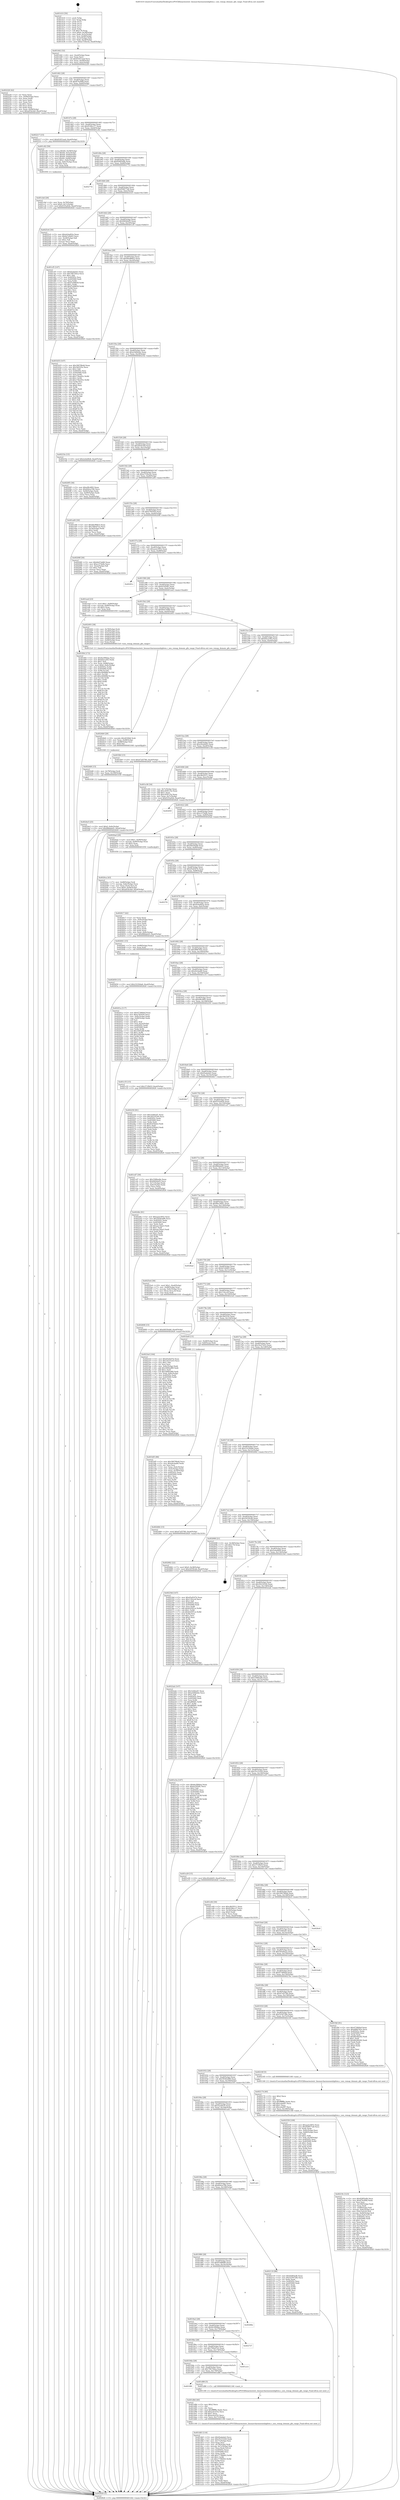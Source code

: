digraph "0x401410" {
  label = "0x401410 (/mnt/c/Users/mathe/Desktop/tcc/POCII/binaries/extr_linuxarcharmxenenlighten.c_xen_remap_domain_gfn_range_Final-ollvm.out::main(0))"
  labelloc = "t"
  node[shape=record]

  Entry [label="",width=0.3,height=0.3,shape=circle,fillcolor=black,style=filled]
  "0x401442" [label="{
     0x401442 [32]\l
     | [instrs]\l
     &nbsp;&nbsp;0x401442 \<+6\>: mov -0xa4(%rbp),%eax\l
     &nbsp;&nbsp;0x401448 \<+2\>: mov %eax,%ecx\l
     &nbsp;&nbsp;0x40144a \<+6\>: sub $0x81651aed,%ecx\l
     &nbsp;&nbsp;0x401450 \<+6\>: mov %eax,-0xa8(%rbp)\l
     &nbsp;&nbsp;0x401456 \<+6\>: mov %ecx,-0xac(%rbp)\l
     &nbsp;&nbsp;0x40145c \<+6\>: je 0000000000402226 \<main+0xe16\>\l
  }"]
  "0x402226" [label="{
     0x402226 [42]\l
     | [instrs]\l
     &nbsp;&nbsp;0x402226 \<+2\>: xor %eax,%eax\l
     &nbsp;&nbsp;0x402228 \<+6\>: mov -0x94(%rbp),%ecx\l
     &nbsp;&nbsp;0x40222e \<+2\>: mov %eax,%edx\l
     &nbsp;&nbsp;0x402230 \<+2\>: sub %ecx,%edx\l
     &nbsp;&nbsp;0x402232 \<+2\>: mov %eax,%ecx\l
     &nbsp;&nbsp;0x402234 \<+3\>: sub $0x1,%ecx\l
     &nbsp;&nbsp;0x402237 \<+2\>: add %ecx,%edx\l
     &nbsp;&nbsp;0x402239 \<+2\>: sub %edx,%eax\l
     &nbsp;&nbsp;0x40223b \<+6\>: mov %eax,-0x94(%rbp)\l
     &nbsp;&nbsp;0x402241 \<+10\>: movl $0xa654cfa9,-0xa4(%rbp)\l
     &nbsp;&nbsp;0x40224b \<+5\>: jmp 0000000000402826 \<main+0x1416\>\l
  }"]
  "0x401462" [label="{
     0x401462 [28]\l
     | [instrs]\l
     &nbsp;&nbsp;0x401462 \<+5\>: jmp 0000000000401467 \<main+0x57\>\l
     &nbsp;&nbsp;0x401467 \<+6\>: mov -0xa8(%rbp),%eax\l
     &nbsp;&nbsp;0x40146d \<+5\>: sub $0x874cf0fd,%eax\l
     &nbsp;&nbsp;0x401472 \<+6\>: mov %eax,-0xb0(%rbp)\l
     &nbsp;&nbsp;0x401478 \<+6\>: je 0000000000402217 \<main+0xe07\>\l
  }"]
  Exit [label="",width=0.3,height=0.3,shape=circle,fillcolor=black,style=filled,peripheries=2]
  "0x402217" [label="{
     0x402217 [15]\l
     | [instrs]\l
     &nbsp;&nbsp;0x402217 \<+10\>: movl $0x81651aed,-0xa4(%rbp)\l
     &nbsp;&nbsp;0x402221 \<+5\>: jmp 0000000000402826 \<main+0x1416\>\l
  }"]
  "0x40147e" [label="{
     0x40147e [28]\l
     | [instrs]\l
     &nbsp;&nbsp;0x40147e \<+5\>: jmp 0000000000401483 \<main+0x73\>\l
     &nbsp;&nbsp;0x401483 \<+6\>: mov -0xa8(%rbp),%eax\l
     &nbsp;&nbsp;0x401489 \<+5\>: sub $0x9199cc17,%eax\l
     &nbsp;&nbsp;0x40148e \<+6\>: mov %eax,-0xb4(%rbp)\l
     &nbsp;&nbsp;0x401494 \<+6\>: je 0000000000401c82 \<main+0x872\>\l
  }"]
  "0x402650" [label="{
     0x402650 [15]\l
     | [instrs]\l
     &nbsp;&nbsp;0x402650 \<+10\>: movl $0x23230da6,-0xa4(%rbp)\l
     &nbsp;&nbsp;0x40265a \<+5\>: jmp 0000000000402826 \<main+0x1416\>\l
  }"]
  "0x401c82" [label="{
     0x401c82 [59]\l
     | [instrs]\l
     &nbsp;&nbsp;0x401c82 \<+8\>: movq $0x64,-0x58(%rbp)\l
     &nbsp;&nbsp;0x401c8a \<+7\>: movl $0x64,-0x5c(%rbp)\l
     &nbsp;&nbsp;0x401c91 \<+7\>: movl $0x64,-0x60(%rbp)\l
     &nbsp;&nbsp;0x401c98 \<+7\>: movl $0x64,-0x64(%rbp)\l
     &nbsp;&nbsp;0x401c9f \<+7\>: movl $0x64,-0x68(%rbp)\l
     &nbsp;&nbsp;0x401ca6 \<+7\>: movl $0x1,-0x6c(%rbp)\l
     &nbsp;&nbsp;0x401cad \<+4\>: movslq -0x6c(%rbp),%rax\l
     &nbsp;&nbsp;0x401cb1 \<+4\>: shl $0x2,%rax\l
     &nbsp;&nbsp;0x401cb5 \<+3\>: mov %rax,%rdi\l
     &nbsp;&nbsp;0x401cb8 \<+5\>: call 0000000000401050 \<malloc@plt\>\l
     | [calls]\l
     &nbsp;&nbsp;0x401050 \{1\} (unknown)\l
  }"]
  "0x40149a" [label="{
     0x40149a [28]\l
     | [instrs]\l
     &nbsp;&nbsp;0x40149a \<+5\>: jmp 000000000040149f \<main+0x8f\>\l
     &nbsp;&nbsp;0x40149f \<+6\>: mov -0xa8(%rbp),%eax\l
     &nbsp;&nbsp;0x4014a5 \<+5\>: sub $0x928f3edb,%eax\l
     &nbsp;&nbsp;0x4014aa \<+6\>: mov %eax,-0xb8(%rbp)\l
     &nbsp;&nbsp;0x4014b0 \<+6\>: je 000000000040277d \<main+0x136d\>\l
  }"]
  "0x402608" [label="{
     0x402608 [15]\l
     | [instrs]\l
     &nbsp;&nbsp;0x402608 \<+10\>: movl $0xd4030ab6,-0xa4(%rbp)\l
     &nbsp;&nbsp;0x402612 \<+5\>: jmp 0000000000402826 \<main+0x1416\>\l
  }"]
  "0x40277d" [label="{
     0x40277d\l
  }", style=dashed]
  "0x4014b6" [label="{
     0x4014b6 [28]\l
     | [instrs]\l
     &nbsp;&nbsp;0x4014b6 \<+5\>: jmp 00000000004014bb \<main+0xab\>\l
     &nbsp;&nbsp;0x4014bb \<+6\>: mov -0xa8(%rbp),%eax\l
     &nbsp;&nbsp;0x4014c1 \<+5\>: sub $0x956677a8,%eax\l
     &nbsp;&nbsp;0x4014c6 \<+6\>: mov %eax,-0xbc(%rbp)\l
     &nbsp;&nbsp;0x4014cc \<+6\>: je 00000000004025c6 \<main+0x11b6\>\l
  }"]
  "0x4024e5" [label="{
     0x4024e5 [25]\l
     | [instrs]\l
     &nbsp;&nbsp;0x4024e5 \<+10\>: movl $0x0,-0x9c(%rbp)\l
     &nbsp;&nbsp;0x4024ef \<+10\>: movl $0xf88dab45,-0xa4(%rbp)\l
     &nbsp;&nbsp;0x4024f9 \<+5\>: jmp 0000000000402826 \<main+0x1416\>\l
  }"]
  "0x4025c6" [label="{
     0x4025c6 [30]\l
     | [instrs]\l
     &nbsp;&nbsp;0x4025c6 \<+5\>: mov $0xdc0ad02a,%eax\l
     &nbsp;&nbsp;0x4025cb \<+5\>: mov $0xfa7e9d43,%ecx\l
     &nbsp;&nbsp;0x4025d0 \<+3\>: mov -0x29(%rbp),%dl\l
     &nbsp;&nbsp;0x4025d3 \<+3\>: test $0x1,%dl\l
     &nbsp;&nbsp;0x4025d6 \<+3\>: cmovne %ecx,%eax\l
     &nbsp;&nbsp;0x4025d9 \<+6\>: mov %eax,-0xa4(%rbp)\l
     &nbsp;&nbsp;0x4025df \<+5\>: jmp 0000000000402826 \<main+0x1416\>\l
  }"]
  "0x4014d2" [label="{
     0x4014d2 [28]\l
     | [instrs]\l
     &nbsp;&nbsp;0x4014d2 \<+5\>: jmp 00000000004014d7 \<main+0xc7\>\l
     &nbsp;&nbsp;0x4014d7 \<+6\>: mov -0xa8(%rbp),%eax\l
     &nbsp;&nbsp;0x4014dd \<+5\>: sub $0x9d04def5,%eax\l
     &nbsp;&nbsp;0x4014e2 \<+6\>: mov %eax,-0xc0(%rbp)\l
     &nbsp;&nbsp;0x4014e8 \<+6\>: je 0000000000401cf5 \<main+0x8e5\>\l
  }"]
  "0x4024d6" [label="{
     0x4024d6 [15]\l
     | [instrs]\l
     &nbsp;&nbsp;0x4024d6 \<+4\>: mov -0x78(%rbp),%rdi\l
     &nbsp;&nbsp;0x4024da \<+6\>: mov %eax,-0x184(%rbp)\l
     &nbsp;&nbsp;0x4024e0 \<+5\>: call 0000000000401030 \<free@plt\>\l
     | [calls]\l
     &nbsp;&nbsp;0x401030 \{1\} (unknown)\l
  }"]
  "0x401cf5" [label="{
     0x401cf5 [147]\l
     | [instrs]\l
     &nbsp;&nbsp;0x401cf5 \<+5\>: mov $0xf2adede2,%eax\l
     &nbsp;&nbsp;0x401cfa \<+5\>: mov $0x76b744ca,%ecx\l
     &nbsp;&nbsp;0x401cff \<+2\>: mov $0x1,%dl\l
     &nbsp;&nbsp;0x401d01 \<+7\>: mov 0x40505c,%esi\l
     &nbsp;&nbsp;0x401d08 \<+7\>: mov 0x405060,%edi\l
     &nbsp;&nbsp;0x401d0f \<+3\>: mov %esi,%r8d\l
     &nbsp;&nbsp;0x401d12 \<+7\>: sub $0xf7a08659,%r8d\l
     &nbsp;&nbsp;0x401d19 \<+4\>: sub $0x1,%r8d\l
     &nbsp;&nbsp;0x401d1d \<+7\>: add $0xf7a08659,%r8d\l
     &nbsp;&nbsp;0x401d24 \<+4\>: imul %r8d,%esi\l
     &nbsp;&nbsp;0x401d28 \<+3\>: and $0x1,%esi\l
     &nbsp;&nbsp;0x401d2b \<+3\>: cmp $0x0,%esi\l
     &nbsp;&nbsp;0x401d2e \<+4\>: sete %r9b\l
     &nbsp;&nbsp;0x401d32 \<+3\>: cmp $0xa,%edi\l
     &nbsp;&nbsp;0x401d35 \<+4\>: setl %r10b\l
     &nbsp;&nbsp;0x401d39 \<+3\>: mov %r9b,%r11b\l
     &nbsp;&nbsp;0x401d3c \<+4\>: xor $0xff,%r11b\l
     &nbsp;&nbsp;0x401d40 \<+3\>: mov %r10b,%bl\l
     &nbsp;&nbsp;0x401d43 \<+3\>: xor $0xff,%bl\l
     &nbsp;&nbsp;0x401d46 \<+3\>: xor $0x1,%dl\l
     &nbsp;&nbsp;0x401d49 \<+3\>: mov %r11b,%r14b\l
     &nbsp;&nbsp;0x401d4c \<+4\>: and $0xff,%r14b\l
     &nbsp;&nbsp;0x401d50 \<+3\>: and %dl,%r9b\l
     &nbsp;&nbsp;0x401d53 \<+3\>: mov %bl,%r15b\l
     &nbsp;&nbsp;0x401d56 \<+4\>: and $0xff,%r15b\l
     &nbsp;&nbsp;0x401d5a \<+3\>: and %dl,%r10b\l
     &nbsp;&nbsp;0x401d5d \<+3\>: or %r9b,%r14b\l
     &nbsp;&nbsp;0x401d60 \<+3\>: or %r10b,%r15b\l
     &nbsp;&nbsp;0x401d63 \<+3\>: xor %r15b,%r14b\l
     &nbsp;&nbsp;0x401d66 \<+3\>: or %bl,%r11b\l
     &nbsp;&nbsp;0x401d69 \<+4\>: xor $0xff,%r11b\l
     &nbsp;&nbsp;0x401d6d \<+3\>: or $0x1,%dl\l
     &nbsp;&nbsp;0x401d70 \<+3\>: and %dl,%r11b\l
     &nbsp;&nbsp;0x401d73 \<+3\>: or %r11b,%r14b\l
     &nbsp;&nbsp;0x401d76 \<+4\>: test $0x1,%r14b\l
     &nbsp;&nbsp;0x401d7a \<+3\>: cmovne %ecx,%eax\l
     &nbsp;&nbsp;0x401d7d \<+6\>: mov %eax,-0xa4(%rbp)\l
     &nbsp;&nbsp;0x401d83 \<+5\>: jmp 0000000000402826 \<main+0x1416\>\l
  }"]
  "0x4014ee" [label="{
     0x4014ee [28]\l
     | [instrs]\l
     &nbsp;&nbsp;0x4014ee \<+5\>: jmp 00000000004014f3 \<main+0xe3\>\l
     &nbsp;&nbsp;0x4014f3 \<+6\>: mov -0xa8(%rbp),%eax\l
     &nbsp;&nbsp;0x4014f9 \<+5\>: sub $0x9dc866e5,%eax\l
     &nbsp;&nbsp;0x4014fe \<+6\>: mov %eax,-0xc4(%rbp)\l
     &nbsp;&nbsp;0x401504 \<+6\>: je 0000000000401b55 \<main+0x745\>\l
  }"]
  "0x4024b9" [label="{
     0x4024b9 [29]\l
     | [instrs]\l
     &nbsp;&nbsp;0x4024b9 \<+10\>: movabs $0x4030b6,%rdi\l
     &nbsp;&nbsp;0x4024c3 \<+6\>: mov %eax,-0x98(%rbp)\l
     &nbsp;&nbsp;0x4024c9 \<+6\>: mov -0x98(%rbp),%esi\l
     &nbsp;&nbsp;0x4024cf \<+2\>: mov $0x0,%al\l
     &nbsp;&nbsp;0x4024d1 \<+5\>: call 0000000000401040 \<printf@plt\>\l
     | [calls]\l
     &nbsp;&nbsp;0x401040 \{1\} (unknown)\l
  }"]
  "0x401b55" [label="{
     0x401b55 [147]\l
     | [instrs]\l
     &nbsp;&nbsp;0x401b55 \<+5\>: mov $0x39078bdd,%eax\l
     &nbsp;&nbsp;0x401b5a \<+5\>: mov $0x3bf355e,%ecx\l
     &nbsp;&nbsp;0x401b5f \<+2\>: mov $0x1,%dl\l
     &nbsp;&nbsp;0x401b61 \<+7\>: mov 0x40505c,%esi\l
     &nbsp;&nbsp;0x401b68 \<+7\>: mov 0x405060,%edi\l
     &nbsp;&nbsp;0x401b6f \<+3\>: mov %esi,%r8d\l
     &nbsp;&nbsp;0x401b72 \<+7\>: sub $0x179ee63c,%r8d\l
     &nbsp;&nbsp;0x401b79 \<+4\>: sub $0x1,%r8d\l
     &nbsp;&nbsp;0x401b7d \<+7\>: add $0x179ee63c,%r8d\l
     &nbsp;&nbsp;0x401b84 \<+4\>: imul %r8d,%esi\l
     &nbsp;&nbsp;0x401b88 \<+3\>: and $0x1,%esi\l
     &nbsp;&nbsp;0x401b8b \<+3\>: cmp $0x0,%esi\l
     &nbsp;&nbsp;0x401b8e \<+4\>: sete %r9b\l
     &nbsp;&nbsp;0x401b92 \<+3\>: cmp $0xa,%edi\l
     &nbsp;&nbsp;0x401b95 \<+4\>: setl %r10b\l
     &nbsp;&nbsp;0x401b99 \<+3\>: mov %r9b,%r11b\l
     &nbsp;&nbsp;0x401b9c \<+4\>: xor $0xff,%r11b\l
     &nbsp;&nbsp;0x401ba0 \<+3\>: mov %r10b,%bl\l
     &nbsp;&nbsp;0x401ba3 \<+3\>: xor $0xff,%bl\l
     &nbsp;&nbsp;0x401ba6 \<+3\>: xor $0x1,%dl\l
     &nbsp;&nbsp;0x401ba9 \<+3\>: mov %r11b,%r14b\l
     &nbsp;&nbsp;0x401bac \<+4\>: and $0xff,%r14b\l
     &nbsp;&nbsp;0x401bb0 \<+3\>: and %dl,%r9b\l
     &nbsp;&nbsp;0x401bb3 \<+3\>: mov %bl,%r15b\l
     &nbsp;&nbsp;0x401bb6 \<+4\>: and $0xff,%r15b\l
     &nbsp;&nbsp;0x401bba \<+3\>: and %dl,%r10b\l
     &nbsp;&nbsp;0x401bbd \<+3\>: or %r9b,%r14b\l
     &nbsp;&nbsp;0x401bc0 \<+3\>: or %r10b,%r15b\l
     &nbsp;&nbsp;0x401bc3 \<+3\>: xor %r15b,%r14b\l
     &nbsp;&nbsp;0x401bc6 \<+3\>: or %bl,%r11b\l
     &nbsp;&nbsp;0x401bc9 \<+4\>: xor $0xff,%r11b\l
     &nbsp;&nbsp;0x401bcd \<+3\>: or $0x1,%dl\l
     &nbsp;&nbsp;0x401bd0 \<+3\>: and %dl,%r11b\l
     &nbsp;&nbsp;0x401bd3 \<+3\>: or %r11b,%r14b\l
     &nbsp;&nbsp;0x401bd6 \<+4\>: test $0x1,%r14b\l
     &nbsp;&nbsp;0x401bda \<+3\>: cmovne %ecx,%eax\l
     &nbsp;&nbsp;0x401bdd \<+6\>: mov %eax,-0xa4(%rbp)\l
     &nbsp;&nbsp;0x401be3 \<+5\>: jmp 0000000000402826 \<main+0x1416\>\l
  }"]
  "0x40150a" [label="{
     0x40150a [28]\l
     | [instrs]\l
     &nbsp;&nbsp;0x40150a \<+5\>: jmp 000000000040150f \<main+0xff\>\l
     &nbsp;&nbsp;0x40150f \<+6\>: mov -0xa8(%rbp),%eax\l
     &nbsp;&nbsp;0x401515 \<+5\>: sub $0xa5484ebe,%eax\l
     &nbsp;&nbsp;0x40151a \<+6\>: mov %eax,-0xc8(%rbp)\l
     &nbsp;&nbsp;0x401520 \<+6\>: je 000000000040233e \<main+0xf2e\>\l
  }"]
  "0x40219c" [label="{
     0x40219c [123]\l
     | [instrs]\l
     &nbsp;&nbsp;0x40219c \<+5\>: mov $0x928f3edb,%ecx\l
     &nbsp;&nbsp;0x4021a1 \<+5\>: mov $0x874cf0fd,%edx\l
     &nbsp;&nbsp;0x4021a6 \<+2\>: xor %esi,%esi\l
     &nbsp;&nbsp;0x4021a8 \<+6\>: mov -0x180(%rbp),%edi\l
     &nbsp;&nbsp;0x4021ae \<+3\>: imul %eax,%edi\l
     &nbsp;&nbsp;0x4021b1 \<+7\>: mov -0x88(%rbp),%r8\l
     &nbsp;&nbsp;0x4021b8 \<+7\>: movslq -0x8c(%rbp),%r9\l
     &nbsp;&nbsp;0x4021bf \<+4\>: mov (%r8,%r9,8),%r8\l
     &nbsp;&nbsp;0x4021c3 \<+7\>: movslq -0x94(%rbp),%r9\l
     &nbsp;&nbsp;0x4021ca \<+4\>: mov %edi,(%r8,%r9,4)\l
     &nbsp;&nbsp;0x4021ce \<+7\>: mov 0x40505c,%eax\l
     &nbsp;&nbsp;0x4021d5 \<+7\>: mov 0x405060,%edi\l
     &nbsp;&nbsp;0x4021dc \<+3\>: sub $0x1,%esi\l
     &nbsp;&nbsp;0x4021df \<+3\>: mov %eax,%r10d\l
     &nbsp;&nbsp;0x4021e2 \<+3\>: add %esi,%r10d\l
     &nbsp;&nbsp;0x4021e5 \<+4\>: imul %r10d,%eax\l
     &nbsp;&nbsp;0x4021e9 \<+3\>: and $0x1,%eax\l
     &nbsp;&nbsp;0x4021ec \<+3\>: cmp $0x0,%eax\l
     &nbsp;&nbsp;0x4021ef \<+4\>: sete %r11b\l
     &nbsp;&nbsp;0x4021f3 \<+3\>: cmp $0xa,%edi\l
     &nbsp;&nbsp;0x4021f6 \<+3\>: setl %bl\l
     &nbsp;&nbsp;0x4021f9 \<+3\>: mov %r11b,%r14b\l
     &nbsp;&nbsp;0x4021fc \<+3\>: and %bl,%r14b\l
     &nbsp;&nbsp;0x4021ff \<+3\>: xor %bl,%r11b\l
     &nbsp;&nbsp;0x402202 \<+3\>: or %r11b,%r14b\l
     &nbsp;&nbsp;0x402205 \<+4\>: test $0x1,%r14b\l
     &nbsp;&nbsp;0x402209 \<+3\>: cmovne %edx,%ecx\l
     &nbsp;&nbsp;0x40220c \<+6\>: mov %ecx,-0xa4(%rbp)\l
     &nbsp;&nbsp;0x402212 \<+5\>: jmp 0000000000402826 \<main+0x1416\>\l
  }"]
  "0x40233e" [label="{
     0x40233e [15]\l
     | [instrs]\l
     &nbsp;&nbsp;0x40233e \<+10\>: movl $0x2e4e6fe8,-0xa4(%rbp)\l
     &nbsp;&nbsp;0x402348 \<+5\>: jmp 0000000000402826 \<main+0x1416\>\l
  }"]
  "0x401526" [label="{
     0x401526 [28]\l
     | [instrs]\l
     &nbsp;&nbsp;0x401526 \<+5\>: jmp 000000000040152b \<main+0x11b\>\l
     &nbsp;&nbsp;0x40152b \<+6\>: mov -0xa8(%rbp),%eax\l
     &nbsp;&nbsp;0x401531 \<+5\>: sub $0xa654cfa9,%eax\l
     &nbsp;&nbsp;0x401536 \<+6\>: mov %eax,-0xcc(%rbp)\l
     &nbsp;&nbsp;0x40153c \<+6\>: je 00000000004020f5 \<main+0xce5\>\l
  }"]
  "0x402174" [label="{
     0x402174 [40]\l
     | [instrs]\l
     &nbsp;&nbsp;0x402174 \<+5\>: mov $0x2,%ecx\l
     &nbsp;&nbsp;0x402179 \<+1\>: cltd\l
     &nbsp;&nbsp;0x40217a \<+2\>: idiv %ecx\l
     &nbsp;&nbsp;0x40217c \<+6\>: imul $0xfffffffe,%edx,%ecx\l
     &nbsp;&nbsp;0x402182 \<+6\>: add $0xca4ef97,%ecx\l
     &nbsp;&nbsp;0x402188 \<+3\>: add $0x1,%ecx\l
     &nbsp;&nbsp;0x40218b \<+6\>: sub $0xca4ef97,%ecx\l
     &nbsp;&nbsp;0x402191 \<+6\>: mov %ecx,-0x180(%rbp)\l
     &nbsp;&nbsp;0x402197 \<+5\>: call 0000000000401160 \<next_i\>\l
     | [calls]\l
     &nbsp;&nbsp;0x401160 \{1\} (/mnt/c/Users/mathe/Desktop/tcc/POCII/binaries/extr_linuxarcharmxenenlighten.c_xen_remap_domain_gfn_range_Final-ollvm.out::next_i)\l
  }"]
  "0x4020f5" [label="{
     0x4020f5 [36]\l
     | [instrs]\l
     &nbsp;&nbsp;0x4020f5 \<+5\>: mov $0xef9c4f93,%eax\l
     &nbsp;&nbsp;0x4020fa \<+5\>: mov $0x604ca780,%ecx\l
     &nbsp;&nbsp;0x4020ff \<+6\>: mov -0x94(%rbp),%edx\l
     &nbsp;&nbsp;0x402105 \<+6\>: cmp -0x90(%rbp),%edx\l
     &nbsp;&nbsp;0x40210b \<+3\>: cmovl %ecx,%eax\l
     &nbsp;&nbsp;0x40210e \<+6\>: mov %eax,-0xa4(%rbp)\l
     &nbsp;&nbsp;0x402114 \<+5\>: jmp 0000000000402826 \<main+0x1416\>\l
  }"]
  "0x401542" [label="{
     0x401542 [28]\l
     | [instrs]\l
     &nbsp;&nbsp;0x401542 \<+5\>: jmp 0000000000401547 \<main+0x137\>\l
     &nbsp;&nbsp;0x401547 \<+6\>: mov -0xa8(%rbp),%eax\l
     &nbsp;&nbsp;0x40154d \<+5\>: sub $0xa755bc42,%eax\l
     &nbsp;&nbsp;0x401552 \<+6\>: mov %eax,-0xd0(%rbp)\l
     &nbsp;&nbsp;0x401558 \<+6\>: je 0000000000401a00 \<main+0x5f0\>\l
  }"]
  "0x4020ca" [label="{
     0x4020ca [43]\l
     | [instrs]\l
     &nbsp;&nbsp;0x4020ca \<+7\>: mov -0x88(%rbp),%rdi\l
     &nbsp;&nbsp;0x4020d1 \<+7\>: movslq -0x8c(%rbp),%rcx\l
     &nbsp;&nbsp;0x4020d8 \<+4\>: mov %rax,(%rdi,%rcx,8)\l
     &nbsp;&nbsp;0x4020dc \<+10\>: movl $0x0,-0x94(%rbp)\l
     &nbsp;&nbsp;0x4020e6 \<+10\>: movl $0xa654cfa9,-0xa4(%rbp)\l
     &nbsp;&nbsp;0x4020f0 \<+5\>: jmp 0000000000402826 \<main+0x1416\>\l
  }"]
  "0x401a00" [label="{
     0x401a00 [30]\l
     | [instrs]\l
     &nbsp;&nbsp;0x401a00 \<+5\>: mov $0x9dc866e5,%eax\l
     &nbsp;&nbsp;0x401a05 \<+5\>: mov $0x769ed7e2,%ecx\l
     &nbsp;&nbsp;0x401a0a \<+3\>: mov -0x34(%rbp),%edx\l
     &nbsp;&nbsp;0x401a0d \<+3\>: cmp $0x2,%edx\l
     &nbsp;&nbsp;0x401a10 \<+3\>: cmovne %ecx,%eax\l
     &nbsp;&nbsp;0x401a13 \<+6\>: mov %eax,-0xa4(%rbp)\l
     &nbsp;&nbsp;0x401a19 \<+5\>: jmp 0000000000402826 \<main+0x1416\>\l
  }"]
  "0x40155e" [label="{
     0x40155e [28]\l
     | [instrs]\l
     &nbsp;&nbsp;0x40155e \<+5\>: jmp 0000000000401563 \<main+0x153\>\l
     &nbsp;&nbsp;0x401563 \<+6\>: mov -0xa8(%rbp),%eax\l
     &nbsp;&nbsp;0x401569 \<+5\>: sub $0xa7f03f30,%eax\l
     &nbsp;&nbsp;0x40156e \<+6\>: mov %eax,-0xd4(%rbp)\l
     &nbsp;&nbsp;0x401574 \<+6\>: je 000000000040208f \<main+0xc7f\>\l
  }"]
  "0x402826" [label="{
     0x402826 [5]\l
     | [instrs]\l
     &nbsp;&nbsp;0x402826 \<+5\>: jmp 0000000000401442 \<main+0x32\>\l
  }"]
  "0x401410" [label="{
     0x401410 [50]\l
     | [instrs]\l
     &nbsp;&nbsp;0x401410 \<+1\>: push %rbp\l
     &nbsp;&nbsp;0x401411 \<+3\>: mov %rsp,%rbp\l
     &nbsp;&nbsp;0x401414 \<+2\>: push %r15\l
     &nbsp;&nbsp;0x401416 \<+2\>: push %r14\l
     &nbsp;&nbsp;0x401418 \<+2\>: push %r13\l
     &nbsp;&nbsp;0x40141a \<+2\>: push %r12\l
     &nbsp;&nbsp;0x40141c \<+1\>: push %rbx\l
     &nbsp;&nbsp;0x40141d \<+7\>: sub $0x178,%rsp\l
     &nbsp;&nbsp;0x401424 \<+7\>: movl $0x0,-0x38(%rbp)\l
     &nbsp;&nbsp;0x40142b \<+3\>: mov %edi,-0x3c(%rbp)\l
     &nbsp;&nbsp;0x40142e \<+4\>: mov %rsi,-0x48(%rbp)\l
     &nbsp;&nbsp;0x401432 \<+3\>: mov -0x3c(%rbp),%edi\l
     &nbsp;&nbsp;0x401435 \<+3\>: mov %edi,-0x34(%rbp)\l
     &nbsp;&nbsp;0x401438 \<+10\>: movl $0xa755bc42,-0xa4(%rbp)\l
  }"]
  "0x401f04" [label="{
     0x401f04 [172]\l
     | [instrs]\l
     &nbsp;&nbsp;0x401f04 \<+5\>: mov $0x6e399daa,%ecx\l
     &nbsp;&nbsp;0x401f09 \<+5\>: mov $0xbf2ca363,%edx\l
     &nbsp;&nbsp;0x401f0e \<+3\>: mov $0x1,%sil\l
     &nbsp;&nbsp;0x401f11 \<+7\>: mov %rax,-0x88(%rbp)\l
     &nbsp;&nbsp;0x401f18 \<+10\>: movl $0x0,-0x8c(%rbp)\l
     &nbsp;&nbsp;0x401f22 \<+8\>: mov 0x40505c,%r8d\l
     &nbsp;&nbsp;0x401f2a \<+8\>: mov 0x405060,%r9d\l
     &nbsp;&nbsp;0x401f32 \<+3\>: mov %r8d,%r10d\l
     &nbsp;&nbsp;0x401f35 \<+7\>: sub $0xc4006fbf,%r10d\l
     &nbsp;&nbsp;0x401f3c \<+4\>: sub $0x1,%r10d\l
     &nbsp;&nbsp;0x401f40 \<+7\>: add $0xc4006fbf,%r10d\l
     &nbsp;&nbsp;0x401f47 \<+4\>: imul %r10d,%r8d\l
     &nbsp;&nbsp;0x401f4b \<+4\>: and $0x1,%r8d\l
     &nbsp;&nbsp;0x401f4f \<+4\>: cmp $0x0,%r8d\l
     &nbsp;&nbsp;0x401f53 \<+4\>: sete %r11b\l
     &nbsp;&nbsp;0x401f57 \<+4\>: cmp $0xa,%r9d\l
     &nbsp;&nbsp;0x401f5b \<+3\>: setl %bl\l
     &nbsp;&nbsp;0x401f5e \<+3\>: mov %r11b,%r14b\l
     &nbsp;&nbsp;0x401f61 \<+4\>: xor $0xff,%r14b\l
     &nbsp;&nbsp;0x401f65 \<+3\>: mov %bl,%r15b\l
     &nbsp;&nbsp;0x401f68 \<+4\>: xor $0xff,%r15b\l
     &nbsp;&nbsp;0x401f6c \<+4\>: xor $0x1,%sil\l
     &nbsp;&nbsp;0x401f70 \<+3\>: mov %r14b,%r12b\l
     &nbsp;&nbsp;0x401f73 \<+4\>: and $0xff,%r12b\l
     &nbsp;&nbsp;0x401f77 \<+3\>: and %sil,%r11b\l
     &nbsp;&nbsp;0x401f7a \<+3\>: mov %r15b,%r13b\l
     &nbsp;&nbsp;0x401f7d \<+4\>: and $0xff,%r13b\l
     &nbsp;&nbsp;0x401f81 \<+3\>: and %sil,%bl\l
     &nbsp;&nbsp;0x401f84 \<+3\>: or %r11b,%r12b\l
     &nbsp;&nbsp;0x401f87 \<+3\>: or %bl,%r13b\l
     &nbsp;&nbsp;0x401f8a \<+3\>: xor %r13b,%r12b\l
     &nbsp;&nbsp;0x401f8d \<+3\>: or %r15b,%r14b\l
     &nbsp;&nbsp;0x401f90 \<+4\>: xor $0xff,%r14b\l
     &nbsp;&nbsp;0x401f94 \<+4\>: or $0x1,%sil\l
     &nbsp;&nbsp;0x401f98 \<+3\>: and %sil,%r14b\l
     &nbsp;&nbsp;0x401f9b \<+3\>: or %r14b,%r12b\l
     &nbsp;&nbsp;0x401f9e \<+4\>: test $0x1,%r12b\l
     &nbsp;&nbsp;0x401fa2 \<+3\>: cmovne %edx,%ecx\l
     &nbsp;&nbsp;0x401fa5 \<+6\>: mov %ecx,-0xa4(%rbp)\l
     &nbsp;&nbsp;0x401fab \<+5\>: jmp 0000000000402826 \<main+0x1416\>\l
  }"]
  "0x40208f" [label="{
     0x40208f [30]\l
     | [instrs]\l
     &nbsp;&nbsp;0x40208f \<+5\>: mov $0xbb47eb80,%eax\l
     &nbsp;&nbsp;0x402094 \<+5\>: mov $0xcc57fa0b,%ecx\l
     &nbsp;&nbsp;0x402099 \<+3\>: mov -0x2a(%rbp),%dl\l
     &nbsp;&nbsp;0x40209c \<+3\>: test $0x1,%dl\l
     &nbsp;&nbsp;0x40209f \<+3\>: cmovne %ecx,%eax\l
     &nbsp;&nbsp;0x4020a2 \<+6\>: mov %eax,-0xa4(%rbp)\l
     &nbsp;&nbsp;0x4020a8 \<+5\>: jmp 0000000000402826 \<main+0x1416\>\l
  }"]
  "0x40157a" [label="{
     0x40157a [28]\l
     | [instrs]\l
     &nbsp;&nbsp;0x40157a \<+5\>: jmp 000000000040157f \<main+0x16f\>\l
     &nbsp;&nbsp;0x40157f \<+6\>: mov -0xa8(%rbp),%eax\l
     &nbsp;&nbsp;0x401585 \<+5\>: sub $0xaa2e3952,%eax\l
     &nbsp;&nbsp;0x40158a \<+6\>: mov %eax,-0xd8(%rbp)\l
     &nbsp;&nbsp;0x401590 \<+6\>: je 000000000040281c \<main+0x140c\>\l
  }"]
  "0x401db5" [label="{
     0x401db5 [116]\l
     | [instrs]\l
     &nbsp;&nbsp;0x401db5 \<+5\>: mov $0xf2adede2,%ecx\l
     &nbsp;&nbsp;0x401dba \<+5\>: mov $0x35c51020,%edx\l
     &nbsp;&nbsp;0x401dbf \<+6\>: mov -0x17c(%rbp),%esi\l
     &nbsp;&nbsp;0x401dc5 \<+3\>: imul %eax,%esi\l
     &nbsp;&nbsp;0x401dc8 \<+4\>: mov -0x78(%rbp),%rdi\l
     &nbsp;&nbsp;0x401dcc \<+4\>: movslq -0x7c(%rbp),%r8\l
     &nbsp;&nbsp;0x401dd0 \<+4\>: mov %esi,(%rdi,%r8,4)\l
     &nbsp;&nbsp;0x401dd4 \<+7\>: mov 0x40505c,%eax\l
     &nbsp;&nbsp;0x401ddb \<+7\>: mov 0x405060,%esi\l
     &nbsp;&nbsp;0x401de2 \<+3\>: mov %eax,%r9d\l
     &nbsp;&nbsp;0x401de5 \<+7\>: add $0x1778b643,%r9d\l
     &nbsp;&nbsp;0x401dec \<+4\>: sub $0x1,%r9d\l
     &nbsp;&nbsp;0x401df0 \<+7\>: sub $0x1778b643,%r9d\l
     &nbsp;&nbsp;0x401df7 \<+4\>: imul %r9d,%eax\l
     &nbsp;&nbsp;0x401dfb \<+3\>: and $0x1,%eax\l
     &nbsp;&nbsp;0x401dfe \<+3\>: cmp $0x0,%eax\l
     &nbsp;&nbsp;0x401e01 \<+4\>: sete %r10b\l
     &nbsp;&nbsp;0x401e05 \<+3\>: cmp $0xa,%esi\l
     &nbsp;&nbsp;0x401e08 \<+4\>: setl %r11b\l
     &nbsp;&nbsp;0x401e0c \<+3\>: mov %r10b,%bl\l
     &nbsp;&nbsp;0x401e0f \<+3\>: and %r11b,%bl\l
     &nbsp;&nbsp;0x401e12 \<+3\>: xor %r11b,%r10b\l
     &nbsp;&nbsp;0x401e15 \<+3\>: or %r10b,%bl\l
     &nbsp;&nbsp;0x401e18 \<+3\>: test $0x1,%bl\l
     &nbsp;&nbsp;0x401e1b \<+3\>: cmovne %edx,%ecx\l
     &nbsp;&nbsp;0x401e1e \<+6\>: mov %ecx,-0xa4(%rbp)\l
     &nbsp;&nbsp;0x401e24 \<+5\>: jmp 0000000000402826 \<main+0x1416\>\l
  }"]
  "0x40281c" [label="{
     0x40281c\l
  }", style=dashed]
  "0x401596" [label="{
     0x401596 [28]\l
     | [instrs]\l
     &nbsp;&nbsp;0x401596 \<+5\>: jmp 000000000040159b \<main+0x18b\>\l
     &nbsp;&nbsp;0x40159b \<+6\>: mov -0xa8(%rbp),%eax\l
     &nbsp;&nbsp;0x4015a1 \<+5\>: sub $0xb25f50fc,%eax\l
     &nbsp;&nbsp;0x4015a6 \<+6\>: mov %eax,-0xdc(%rbp)\l
     &nbsp;&nbsp;0x4015ac \<+6\>: je 0000000000401eed \<main+0xadd\>\l
  }"]
  "0x401d8d" [label="{
     0x401d8d [40]\l
     | [instrs]\l
     &nbsp;&nbsp;0x401d8d \<+5\>: mov $0x2,%ecx\l
     &nbsp;&nbsp;0x401d92 \<+1\>: cltd\l
     &nbsp;&nbsp;0x401d93 \<+2\>: idiv %ecx\l
     &nbsp;&nbsp;0x401d95 \<+6\>: imul $0xfffffffe,%edx,%ecx\l
     &nbsp;&nbsp;0x401d9b \<+6\>: add $0xacfca532,%ecx\l
     &nbsp;&nbsp;0x401da1 \<+3\>: add $0x1,%ecx\l
     &nbsp;&nbsp;0x401da4 \<+6\>: sub $0xacfca532,%ecx\l
     &nbsp;&nbsp;0x401daa \<+6\>: mov %ecx,-0x17c(%rbp)\l
     &nbsp;&nbsp;0x401db0 \<+5\>: call 0000000000401160 \<next_i\>\l
     | [calls]\l
     &nbsp;&nbsp;0x401160 \{1\} (/mnt/c/Users/mathe/Desktop/tcc/POCII/binaries/extr_linuxarcharmxenenlighten.c_xen_remap_domain_gfn_range_Final-ollvm.out::next_i)\l
  }"]
  "0x401eed" [label="{
     0x401eed [23]\l
     | [instrs]\l
     &nbsp;&nbsp;0x401eed \<+7\>: movl $0x1,-0x80(%rbp)\l
     &nbsp;&nbsp;0x401ef4 \<+4\>: movslq -0x80(%rbp),%rax\l
     &nbsp;&nbsp;0x401ef8 \<+4\>: shl $0x3,%rax\l
     &nbsp;&nbsp;0x401efc \<+3\>: mov %rax,%rdi\l
     &nbsp;&nbsp;0x401eff \<+5\>: call 0000000000401050 \<malloc@plt\>\l
     | [calls]\l
     &nbsp;&nbsp;0x401050 \{1\} (unknown)\l
  }"]
  "0x4015b2" [label="{
     0x4015b2 [28]\l
     | [instrs]\l
     &nbsp;&nbsp;0x4015b2 \<+5\>: jmp 00000000004015b7 \<main+0x1a7\>\l
     &nbsp;&nbsp;0x4015b7 \<+6\>: mov -0xa8(%rbp),%eax\l
     &nbsp;&nbsp;0x4015bd \<+5\>: sub $0xbb47eb80,%eax\l
     &nbsp;&nbsp;0x4015c2 \<+6\>: mov %eax,-0xe0(%rbp)\l
     &nbsp;&nbsp;0x4015c8 \<+6\>: je 0000000000402493 \<main+0x1083\>\l
  }"]
  "0x4019f6" [label="{
     0x4019f6\l
  }", style=dashed]
  "0x402493" [label="{
     0x402493 [38]\l
     | [instrs]\l
     &nbsp;&nbsp;0x402493 \<+4\>: mov -0x78(%rbp),%rdi\l
     &nbsp;&nbsp;0x402497 \<+4\>: mov -0x58(%rbp),%rsi\l
     &nbsp;&nbsp;0x40249b \<+3\>: mov -0x5c(%rbp),%edx\l
     &nbsp;&nbsp;0x40249e \<+3\>: mov -0x60(%rbp),%ecx\l
     &nbsp;&nbsp;0x4024a1 \<+4\>: mov -0x64(%rbp),%r8d\l
     &nbsp;&nbsp;0x4024a5 \<+4\>: mov -0x68(%rbp),%r9d\l
     &nbsp;&nbsp;0x4024a9 \<+7\>: mov -0x88(%rbp),%rax\l
     &nbsp;&nbsp;0x4024b0 \<+4\>: mov %rax,(%rsp)\l
     &nbsp;&nbsp;0x4024b4 \<+5\>: call 00000000004013c0 \<xen_remap_domain_gfn_range\>\l
     | [calls]\l
     &nbsp;&nbsp;0x4013c0 \{1\} (/mnt/c/Users/mathe/Desktop/tcc/POCII/binaries/extr_linuxarcharmxenenlighten.c_xen_remap_domain_gfn_range_Final-ollvm.out::xen_remap_domain_gfn_range)\l
  }"]
  "0x4015ce" [label="{
     0x4015ce [28]\l
     | [instrs]\l
     &nbsp;&nbsp;0x4015ce \<+5\>: jmp 00000000004015d3 \<main+0x1c3\>\l
     &nbsp;&nbsp;0x4015d3 \<+6\>: mov -0xa8(%rbp),%eax\l
     &nbsp;&nbsp;0x4015d9 \<+5\>: sub $0xbf2ca363,%eax\l
     &nbsp;&nbsp;0x4015de \<+6\>: mov %eax,-0xe4(%rbp)\l
     &nbsp;&nbsp;0x4015e4 \<+6\>: je 0000000000401fb0 \<main+0xba0\>\l
  }"]
  "0x401d88" [label="{
     0x401d88 [5]\l
     | [instrs]\l
     &nbsp;&nbsp;0x401d88 \<+5\>: call 0000000000401160 \<next_i\>\l
     | [calls]\l
     &nbsp;&nbsp;0x401160 \{1\} (/mnt/c/Users/mathe/Desktop/tcc/POCII/binaries/extr_linuxarcharmxenenlighten.c_xen_remap_domain_gfn_range_Final-ollvm.out::next_i)\l
  }"]
  "0x401fb0" [label="{
     0x401fb0 [15]\l
     | [instrs]\l
     &nbsp;&nbsp;0x401fb0 \<+10\>: movl $0x47af3780,-0xa4(%rbp)\l
     &nbsp;&nbsp;0x401fba \<+5\>: jmp 0000000000402826 \<main+0x1416\>\l
  }"]
  "0x4015ea" [label="{
     0x4015ea [28]\l
     | [instrs]\l
     &nbsp;&nbsp;0x4015ea \<+5\>: jmp 00000000004015ef \<main+0x1df\>\l
     &nbsp;&nbsp;0x4015ef \<+6\>: mov -0xa8(%rbp),%eax\l
     &nbsp;&nbsp;0x4015f5 \<+5\>: sub $0xc82ebb93,%eax\l
     &nbsp;&nbsp;0x4015fa \<+6\>: mov %eax,-0xe8(%rbp)\l
     &nbsp;&nbsp;0x401600 \<+6\>: je 0000000000401e38 \<main+0xa28\>\l
  }"]
  "0x4019da" [label="{
     0x4019da [28]\l
     | [instrs]\l
     &nbsp;&nbsp;0x4019da \<+5\>: jmp 00000000004019df \<main+0x5cf\>\l
     &nbsp;&nbsp;0x4019df \<+6\>: mov -0xa8(%rbp),%eax\l
     &nbsp;&nbsp;0x4019e5 \<+5\>: sub $0x76b744ca,%eax\l
     &nbsp;&nbsp;0x4019ea \<+6\>: mov %eax,-0x178(%rbp)\l
     &nbsp;&nbsp;0x4019f0 \<+6\>: je 0000000000401d88 \<main+0x978\>\l
  }"]
  "0x401e38" [label="{
     0x401e38 [34]\l
     | [instrs]\l
     &nbsp;&nbsp;0x401e38 \<+3\>: mov -0x7c(%rbp),%eax\l
     &nbsp;&nbsp;0x401e3b \<+5\>: add $0xc4581c5a,%eax\l
     &nbsp;&nbsp;0x401e40 \<+3\>: add $0x1,%eax\l
     &nbsp;&nbsp;0x401e43 \<+5\>: sub $0xc4581c5a,%eax\l
     &nbsp;&nbsp;0x401e48 \<+3\>: mov %eax,-0x7c(%rbp)\l
     &nbsp;&nbsp;0x401e4b \<+10\>: movl $0xf335a92b,-0xa4(%rbp)\l
     &nbsp;&nbsp;0x401e55 \<+5\>: jmp 0000000000402826 \<main+0x1416\>\l
  }"]
  "0x401606" [label="{
     0x401606 [28]\l
     | [instrs]\l
     &nbsp;&nbsp;0x401606 \<+5\>: jmp 000000000040160b \<main+0x1fb\>\l
     &nbsp;&nbsp;0x40160b \<+6\>: mov -0xa8(%rbp),%eax\l
     &nbsp;&nbsp;0x401611 \<+5\>: sub $0xc8b5f311,%eax\l
     &nbsp;&nbsp;0x401616 \<+6\>: mov %eax,-0xec(%rbp)\l
     &nbsp;&nbsp;0x40161c \<+6\>: je 000000000040265f \<main+0x124f\>\l
  }"]
  "0x401a1e" [label="{
     0x401a1e\l
  }", style=dashed]
  "0x40265f" [label="{
     0x40265f\l
  }", style=dashed]
  "0x401622" [label="{
     0x401622 [28]\l
     | [instrs]\l
     &nbsp;&nbsp;0x401622 \<+5\>: jmp 0000000000401627 \<main+0x217\>\l
     &nbsp;&nbsp;0x401627 \<+6\>: mov -0xa8(%rbp),%eax\l
     &nbsp;&nbsp;0x40162d \<+5\>: sub $0xcc57fa0b,%eax\l
     &nbsp;&nbsp;0x401632 \<+6\>: mov %eax,-0xf0(%rbp)\l
     &nbsp;&nbsp;0x401638 \<+6\>: je 00000000004020ad \<main+0xc9d\>\l
  }"]
  "0x4019be" [label="{
     0x4019be [28]\l
     | [instrs]\l
     &nbsp;&nbsp;0x4019be \<+5\>: jmp 00000000004019c3 \<main+0x5b3\>\l
     &nbsp;&nbsp;0x4019c3 \<+6\>: mov -0xa8(%rbp),%eax\l
     &nbsp;&nbsp;0x4019c9 \<+5\>: sub $0x769ed7e2,%eax\l
     &nbsp;&nbsp;0x4019ce \<+6\>: mov %eax,-0x174(%rbp)\l
     &nbsp;&nbsp;0x4019d4 \<+6\>: je 0000000000401a1e \<main+0x60e\>\l
  }"]
  "0x4020ad" [label="{
     0x4020ad [29]\l
     | [instrs]\l
     &nbsp;&nbsp;0x4020ad \<+10\>: movl $0x1,-0x90(%rbp)\l
     &nbsp;&nbsp;0x4020b7 \<+7\>: movslq -0x90(%rbp),%rax\l
     &nbsp;&nbsp;0x4020be \<+4\>: shl $0x2,%rax\l
     &nbsp;&nbsp;0x4020c2 \<+3\>: mov %rax,%rdi\l
     &nbsp;&nbsp;0x4020c5 \<+5\>: call 0000000000401050 \<malloc@plt\>\l
     | [calls]\l
     &nbsp;&nbsp;0x401050 \{1\} (unknown)\l
  }"]
  "0x40163e" [label="{
     0x40163e [28]\l
     | [instrs]\l
     &nbsp;&nbsp;0x40163e \<+5\>: jmp 0000000000401643 \<main+0x233\>\l
     &nbsp;&nbsp;0x401643 \<+6\>: mov -0xa8(%rbp),%eax\l
     &nbsp;&nbsp;0x401649 \<+5\>: sub $0xd4030ab6,%eax\l
     &nbsp;&nbsp;0x40164e \<+6\>: mov %eax,-0xf4(%rbp)\l
     &nbsp;&nbsp;0x401654 \<+6\>: je 0000000000402617 \<main+0x1207\>\l
  }"]
  "0x402737" [label="{
     0x402737\l
  }", style=dashed]
  "0x402617" [label="{
     0x402617 [42]\l
     | [instrs]\l
     &nbsp;&nbsp;0x402617 \<+2\>: xor %eax,%eax\l
     &nbsp;&nbsp;0x402619 \<+6\>: mov -0x9c(%rbp),%ecx\l
     &nbsp;&nbsp;0x40261f \<+2\>: mov %eax,%edx\l
     &nbsp;&nbsp;0x402621 \<+2\>: sub %ecx,%edx\l
     &nbsp;&nbsp;0x402623 \<+2\>: mov %eax,%ecx\l
     &nbsp;&nbsp;0x402625 \<+3\>: sub $0x1,%ecx\l
     &nbsp;&nbsp;0x402628 \<+2\>: add %ecx,%edx\l
     &nbsp;&nbsp;0x40262a \<+2\>: sub %edx,%eax\l
     &nbsp;&nbsp;0x40262c \<+6\>: mov %eax,-0x9c(%rbp)\l
     &nbsp;&nbsp;0x402632 \<+10\>: movl $0xf88dab45,-0xa4(%rbp)\l
     &nbsp;&nbsp;0x40263c \<+5\>: jmp 0000000000402826 \<main+0x1416\>\l
  }"]
  "0x40165a" [label="{
     0x40165a [28]\l
     | [instrs]\l
     &nbsp;&nbsp;0x40165a \<+5\>: jmp 000000000040165f \<main+0x24f\>\l
     &nbsp;&nbsp;0x40165f \<+6\>: mov -0xa8(%rbp),%eax\l
     &nbsp;&nbsp;0x401665 \<+5\>: sub $0xd5af247b,%eax\l
     &nbsp;&nbsp;0x40166a \<+6\>: mov %eax,-0xf8(%rbp)\l
     &nbsp;&nbsp;0x401670 \<+6\>: je 00000000004027f2 \<main+0x13e2\>\l
  }"]
  "0x4019a2" [label="{
     0x4019a2 [28]\l
     | [instrs]\l
     &nbsp;&nbsp;0x4019a2 \<+5\>: jmp 00000000004019a7 \<main+0x597\>\l
     &nbsp;&nbsp;0x4019a7 \<+6\>: mov -0xa8(%rbp),%eax\l
     &nbsp;&nbsp;0x4019ad \<+5\>: sub $0x6e399daa,%eax\l
     &nbsp;&nbsp;0x4019b2 \<+6\>: mov %eax,-0x170(%rbp)\l
     &nbsp;&nbsp;0x4019b8 \<+6\>: je 0000000000402737 \<main+0x1327\>\l
  }"]
  "0x4027f2" [label="{
     0x4027f2\l
  }", style=dashed]
  "0x401676" [label="{
     0x401676 [28]\l
     | [instrs]\l
     &nbsp;&nbsp;0x401676 \<+5\>: jmp 000000000040167b \<main+0x26b\>\l
     &nbsp;&nbsp;0x40167b \<+6\>: mov -0xa8(%rbp),%eax\l
     &nbsp;&nbsp;0x401681 \<+5\>: sub $0xdc0ad02a,%eax\l
     &nbsp;&nbsp;0x401686 \<+6\>: mov %eax,-0xfc(%rbp)\l
     &nbsp;&nbsp;0x40168c \<+6\>: je 0000000000402641 \<main+0x1231\>\l
  }"]
  "0x40266e" [label="{
     0x40266e\l
  }", style=dashed]
  "0x402641" [label="{
     0x402641 [15]\l
     | [instrs]\l
     &nbsp;&nbsp;0x402641 \<+7\>: mov -0x88(%rbp),%rax\l
     &nbsp;&nbsp;0x402648 \<+3\>: mov %rax,%rdi\l
     &nbsp;&nbsp;0x40264b \<+5\>: call 0000000000401030 \<free@plt\>\l
     | [calls]\l
     &nbsp;&nbsp;0x401030 \{1\} (unknown)\l
  }"]
  "0x401692" [label="{
     0x401692 [28]\l
     | [instrs]\l
     &nbsp;&nbsp;0x401692 \<+5\>: jmp 0000000000401697 \<main+0x287\>\l
     &nbsp;&nbsp;0x401697 \<+6\>: mov -0xa8(%rbp),%eax\l
     &nbsp;&nbsp;0x40169d \<+5\>: sub $0xdf98785e,%eax\l
     &nbsp;&nbsp;0x4016a2 \<+6\>: mov %eax,-0x100(%rbp)\l
     &nbsp;&nbsp;0x4016a8 \<+6\>: je 000000000040201a \<main+0xc0a\>\l
  }"]
  "0x401986" [label="{
     0x401986 [28]\l
     | [instrs]\l
     &nbsp;&nbsp;0x401986 \<+5\>: jmp 000000000040198b \<main+0x57b\>\l
     &nbsp;&nbsp;0x40198b \<+6\>: mov -0xa8(%rbp),%eax\l
     &nbsp;&nbsp;0x401991 \<+5\>: sub $0x61fd8080,%eax\l
     &nbsp;&nbsp;0x401996 \<+6\>: mov %eax,-0x16c(%rbp)\l
     &nbsp;&nbsp;0x40199c \<+6\>: je 000000000040266e \<main+0x125e\>\l
  }"]
  "0x40201a" [label="{
     0x40201a [117]\l
     | [instrs]\l
     &nbsp;&nbsp;0x40201a \<+5\>: mov $0x473900ef,%eax\l
     &nbsp;&nbsp;0x40201f \<+5\>: mov $0xa7f03f30,%ecx\l
     &nbsp;&nbsp;0x402024 \<+6\>: mov -0x8c(%rbp),%edx\l
     &nbsp;&nbsp;0x40202a \<+3\>: cmp -0x80(%rbp),%edx\l
     &nbsp;&nbsp;0x40202d \<+4\>: setl %sil\l
     &nbsp;&nbsp;0x402031 \<+4\>: and $0x1,%sil\l
     &nbsp;&nbsp;0x402035 \<+4\>: mov %sil,-0x2a(%rbp)\l
     &nbsp;&nbsp;0x402039 \<+7\>: mov 0x40505c,%edx\l
     &nbsp;&nbsp;0x402040 \<+7\>: mov 0x405060,%edi\l
     &nbsp;&nbsp;0x402047 \<+3\>: mov %edx,%r8d\l
     &nbsp;&nbsp;0x40204a \<+7\>: sub $0x3565a69,%r8d\l
     &nbsp;&nbsp;0x402051 \<+4\>: sub $0x1,%r8d\l
     &nbsp;&nbsp;0x402055 \<+7\>: add $0x3565a69,%r8d\l
     &nbsp;&nbsp;0x40205c \<+4\>: imul %r8d,%edx\l
     &nbsp;&nbsp;0x402060 \<+3\>: and $0x1,%edx\l
     &nbsp;&nbsp;0x402063 \<+3\>: cmp $0x0,%edx\l
     &nbsp;&nbsp;0x402066 \<+4\>: sete %sil\l
     &nbsp;&nbsp;0x40206a \<+3\>: cmp $0xa,%edi\l
     &nbsp;&nbsp;0x40206d \<+4\>: setl %r9b\l
     &nbsp;&nbsp;0x402071 \<+3\>: mov %sil,%r10b\l
     &nbsp;&nbsp;0x402074 \<+3\>: and %r9b,%r10b\l
     &nbsp;&nbsp;0x402077 \<+3\>: xor %r9b,%sil\l
     &nbsp;&nbsp;0x40207a \<+3\>: or %sil,%r10b\l
     &nbsp;&nbsp;0x40207d \<+4\>: test $0x1,%r10b\l
     &nbsp;&nbsp;0x402081 \<+3\>: cmovne %ecx,%eax\l
     &nbsp;&nbsp;0x402084 \<+6\>: mov %eax,-0xa4(%rbp)\l
     &nbsp;&nbsp;0x40208a \<+5\>: jmp 0000000000402826 \<main+0x1416\>\l
  }"]
  "0x4016ae" [label="{
     0x4016ae [28]\l
     | [instrs]\l
     &nbsp;&nbsp;0x4016ae \<+5\>: jmp 00000000004016b3 \<main+0x2a3\>\l
     &nbsp;&nbsp;0x4016b3 \<+6\>: mov -0xa8(%rbp),%eax\l
     &nbsp;&nbsp;0x4016b9 \<+5\>: sub $0xe6cfaab6,%eax\l
     &nbsp;&nbsp;0x4016be \<+6\>: mov %eax,-0x104(%rbp)\l
     &nbsp;&nbsp;0x4016c4 \<+6\>: je 0000000000401c55 \<main+0x845\>\l
  }"]
  "0x402119" [label="{
     0x402119 [86]\l
     | [instrs]\l
     &nbsp;&nbsp;0x402119 \<+5\>: mov $0x928f3edb,%eax\l
     &nbsp;&nbsp;0x40211e \<+5\>: mov $0x5259728e,%ecx\l
     &nbsp;&nbsp;0x402123 \<+2\>: xor %edx,%edx\l
     &nbsp;&nbsp;0x402125 \<+7\>: mov 0x40505c,%esi\l
     &nbsp;&nbsp;0x40212c \<+7\>: mov 0x405060,%edi\l
     &nbsp;&nbsp;0x402133 \<+3\>: sub $0x1,%edx\l
     &nbsp;&nbsp;0x402136 \<+3\>: mov %esi,%r8d\l
     &nbsp;&nbsp;0x402139 \<+3\>: add %edx,%r8d\l
     &nbsp;&nbsp;0x40213c \<+4\>: imul %r8d,%esi\l
     &nbsp;&nbsp;0x402140 \<+3\>: and $0x1,%esi\l
     &nbsp;&nbsp;0x402143 \<+3\>: cmp $0x0,%esi\l
     &nbsp;&nbsp;0x402146 \<+4\>: sete %r9b\l
     &nbsp;&nbsp;0x40214a \<+3\>: cmp $0xa,%edi\l
     &nbsp;&nbsp;0x40214d \<+4\>: setl %r10b\l
     &nbsp;&nbsp;0x402151 \<+3\>: mov %r9b,%r11b\l
     &nbsp;&nbsp;0x402154 \<+3\>: and %r10b,%r11b\l
     &nbsp;&nbsp;0x402157 \<+3\>: xor %r10b,%r9b\l
     &nbsp;&nbsp;0x40215a \<+3\>: or %r9b,%r11b\l
     &nbsp;&nbsp;0x40215d \<+4\>: test $0x1,%r11b\l
     &nbsp;&nbsp;0x402161 \<+3\>: cmovne %ecx,%eax\l
     &nbsp;&nbsp;0x402164 \<+6\>: mov %eax,-0xa4(%rbp)\l
     &nbsp;&nbsp;0x40216a \<+5\>: jmp 0000000000402826 \<main+0x1416\>\l
  }"]
  "0x401c55" [label="{
     0x401c55 [15]\l
     | [instrs]\l
     &nbsp;&nbsp;0x401c55 \<+10\>: movl $0x371f9d1f,-0xa4(%rbp)\l
     &nbsp;&nbsp;0x401c5f \<+5\>: jmp 0000000000402826 \<main+0x1416\>\l
  }"]
  "0x4016ca" [label="{
     0x4016ca [28]\l
     | [instrs]\l
     &nbsp;&nbsp;0x4016ca \<+5\>: jmp 00000000004016cf \<main+0x2bf\>\l
     &nbsp;&nbsp;0x4016cf \<+6\>: mov -0xa8(%rbp),%eax\l
     &nbsp;&nbsp;0x4016d5 \<+5\>: sub $0xef9c4f93,%eax\l
     &nbsp;&nbsp;0x4016da \<+6\>: mov %eax,-0x108(%rbp)\l
     &nbsp;&nbsp;0x4016e0 \<+6\>: je 0000000000402250 \<main+0xe40\>\l
  }"]
  "0x40196a" [label="{
     0x40196a [28]\l
     | [instrs]\l
     &nbsp;&nbsp;0x40196a \<+5\>: jmp 000000000040196f \<main+0x55f\>\l
     &nbsp;&nbsp;0x40196f \<+6\>: mov -0xa8(%rbp),%eax\l
     &nbsp;&nbsp;0x401975 \<+5\>: sub $0x604ca780,%eax\l
     &nbsp;&nbsp;0x40197a \<+6\>: mov %eax,-0x168(%rbp)\l
     &nbsp;&nbsp;0x401980 \<+6\>: je 0000000000402119 \<main+0xd09\>\l
  }"]
  "0x402250" [label="{
     0x402250 [91]\l
     | [instrs]\l
     &nbsp;&nbsp;0x402250 \<+5\>: mov $0x3cb6eaf1,%eax\l
     &nbsp;&nbsp;0x402255 \<+5\>: mov $0x30216100,%ecx\l
     &nbsp;&nbsp;0x40225a \<+7\>: mov 0x40505c,%edx\l
     &nbsp;&nbsp;0x402261 \<+7\>: mov 0x405060,%esi\l
     &nbsp;&nbsp;0x402268 \<+2\>: mov %edx,%edi\l
     &nbsp;&nbsp;0x40226a \<+6\>: sub $0x81b5bde2,%edi\l
     &nbsp;&nbsp;0x402270 \<+3\>: sub $0x1,%edi\l
     &nbsp;&nbsp;0x402273 \<+6\>: add $0x81b5bde2,%edi\l
     &nbsp;&nbsp;0x402279 \<+3\>: imul %edi,%edx\l
     &nbsp;&nbsp;0x40227c \<+3\>: and $0x1,%edx\l
     &nbsp;&nbsp;0x40227f \<+3\>: cmp $0x0,%edx\l
     &nbsp;&nbsp;0x402282 \<+4\>: sete %r8b\l
     &nbsp;&nbsp;0x402286 \<+3\>: cmp $0xa,%esi\l
     &nbsp;&nbsp;0x402289 \<+4\>: setl %r9b\l
     &nbsp;&nbsp;0x40228d \<+3\>: mov %r8b,%r10b\l
     &nbsp;&nbsp;0x402290 \<+3\>: and %r9b,%r10b\l
     &nbsp;&nbsp;0x402293 \<+3\>: xor %r9b,%r8b\l
     &nbsp;&nbsp;0x402296 \<+3\>: or %r8b,%r10b\l
     &nbsp;&nbsp;0x402299 \<+4\>: test $0x1,%r10b\l
     &nbsp;&nbsp;0x40229d \<+3\>: cmovne %ecx,%eax\l
     &nbsp;&nbsp;0x4022a0 \<+6\>: mov %eax,-0xa4(%rbp)\l
     &nbsp;&nbsp;0x4022a6 \<+5\>: jmp 0000000000402826 \<main+0x1416\>\l
  }"]
  "0x4016e6" [label="{
     0x4016e6 [28]\l
     | [instrs]\l
     &nbsp;&nbsp;0x4016e6 \<+5\>: jmp 00000000004016eb \<main+0x2db\>\l
     &nbsp;&nbsp;0x4016eb \<+6\>: mov -0xa8(%rbp),%eax\l
     &nbsp;&nbsp;0x4016f1 \<+5\>: sub $0xf2adede2,%eax\l
     &nbsp;&nbsp;0x4016f6 \<+6\>: mov %eax,-0x10c(%rbp)\l
     &nbsp;&nbsp;0x4016fc \<+6\>: je 00000000004026e7 \<main+0x12d7\>\l
  }"]
  "0x401ab1" [label="{
     0x401ab1\l
  }", style=dashed]
  "0x4026e7" [label="{
     0x4026e7\l
  }", style=dashed]
  "0x401702" [label="{
     0x401702 [28]\l
     | [instrs]\l
     &nbsp;&nbsp;0x401702 \<+5\>: jmp 0000000000401707 \<main+0x2f7\>\l
     &nbsp;&nbsp;0x401707 \<+6\>: mov -0xa8(%rbp),%eax\l
     &nbsp;&nbsp;0x40170d \<+5\>: sub $0xf335a92b,%eax\l
     &nbsp;&nbsp;0x401712 \<+6\>: mov %eax,-0x110(%rbp)\l
     &nbsp;&nbsp;0x401718 \<+6\>: je 0000000000401cd7 \<main+0x8c7\>\l
  }"]
  "0x40194e" [label="{
     0x40194e [28]\l
     | [instrs]\l
     &nbsp;&nbsp;0x40194e \<+5\>: jmp 0000000000401953 \<main+0x543\>\l
     &nbsp;&nbsp;0x401953 \<+6\>: mov -0xa8(%rbp),%eax\l
     &nbsp;&nbsp;0x401959 \<+5\>: sub $0x5acb6cf3,%eax\l
     &nbsp;&nbsp;0x40195e \<+6\>: mov %eax,-0x164(%rbp)\l
     &nbsp;&nbsp;0x401964 \<+6\>: je 0000000000401ab1 \<main+0x6a1\>\l
  }"]
  "0x401cd7" [label="{
     0x401cd7 [30]\l
     | [instrs]\l
     &nbsp;&nbsp;0x401cd7 \<+5\>: mov $0x3368ea9e,%eax\l
     &nbsp;&nbsp;0x401cdc \<+5\>: mov $0x9d04def5,%ecx\l
     &nbsp;&nbsp;0x401ce1 \<+3\>: mov -0x7c(%rbp),%edx\l
     &nbsp;&nbsp;0x401ce4 \<+3\>: cmp -0x6c(%rbp),%edx\l
     &nbsp;&nbsp;0x401ce7 \<+3\>: cmovl %ecx,%eax\l
     &nbsp;&nbsp;0x401cea \<+6\>: mov %eax,-0xa4(%rbp)\l
     &nbsp;&nbsp;0x401cf0 \<+5\>: jmp 0000000000402826 \<main+0x1416\>\l
  }"]
  "0x40171e" [label="{
     0x40171e [28]\l
     | [instrs]\l
     &nbsp;&nbsp;0x40171e \<+5\>: jmp 0000000000401723 \<main+0x313\>\l
     &nbsp;&nbsp;0x401723 \<+6\>: mov -0xa8(%rbp),%eax\l
     &nbsp;&nbsp;0x401729 \<+5\>: sub $0xf88dab45,%eax\l
     &nbsp;&nbsp;0x40172e \<+6\>: mov %eax,-0x114(%rbp)\l
     &nbsp;&nbsp;0x401734 \<+6\>: je 00000000004024fe \<main+0x10ee\>\l
  }"]
  "0x402559" [label="{
     0x402559 [109]\l
     | [instrs]\l
     &nbsp;&nbsp;0x402559 \<+5\>: mov $0xaa2e3952,%eax\l
     &nbsp;&nbsp;0x40255e \<+5\>: mov $0x956677a8,%ecx\l
     &nbsp;&nbsp;0x402563 \<+2\>: xor %edx,%edx\l
     &nbsp;&nbsp;0x402565 \<+6\>: mov -0x9c(%rbp),%esi\l
     &nbsp;&nbsp;0x40256b \<+3\>: cmp -0x80(%rbp),%esi\l
     &nbsp;&nbsp;0x40256e \<+4\>: setl %dil\l
     &nbsp;&nbsp;0x402572 \<+4\>: and $0x1,%dil\l
     &nbsp;&nbsp;0x402576 \<+4\>: mov %dil,-0x29(%rbp)\l
     &nbsp;&nbsp;0x40257a \<+7\>: mov 0x40505c,%esi\l
     &nbsp;&nbsp;0x402581 \<+8\>: mov 0x405060,%r8d\l
     &nbsp;&nbsp;0x402589 \<+3\>: sub $0x1,%edx\l
     &nbsp;&nbsp;0x40258c \<+3\>: mov %esi,%r9d\l
     &nbsp;&nbsp;0x40258f \<+3\>: add %edx,%r9d\l
     &nbsp;&nbsp;0x402592 \<+4\>: imul %r9d,%esi\l
     &nbsp;&nbsp;0x402596 \<+3\>: and $0x1,%esi\l
     &nbsp;&nbsp;0x402599 \<+3\>: cmp $0x0,%esi\l
     &nbsp;&nbsp;0x40259c \<+4\>: sete %dil\l
     &nbsp;&nbsp;0x4025a0 \<+4\>: cmp $0xa,%r8d\l
     &nbsp;&nbsp;0x4025a4 \<+4\>: setl %r10b\l
     &nbsp;&nbsp;0x4025a8 \<+3\>: mov %dil,%r11b\l
     &nbsp;&nbsp;0x4025ab \<+3\>: and %r10b,%r11b\l
     &nbsp;&nbsp;0x4025ae \<+3\>: xor %r10b,%dil\l
     &nbsp;&nbsp;0x4025b1 \<+3\>: or %dil,%r11b\l
     &nbsp;&nbsp;0x4025b4 \<+4\>: test $0x1,%r11b\l
     &nbsp;&nbsp;0x4025b8 \<+3\>: cmovne %ecx,%eax\l
     &nbsp;&nbsp;0x4025bb \<+6\>: mov %eax,-0xa4(%rbp)\l
     &nbsp;&nbsp;0x4025c1 \<+5\>: jmp 0000000000402826 \<main+0x1416\>\l
  }"]
  "0x4024fe" [label="{
     0x4024fe [91]\l
     | [instrs]\l
     &nbsp;&nbsp;0x4024fe \<+5\>: mov $0xaa2e3952,%eax\l
     &nbsp;&nbsp;0x402503 \<+5\>: mov $0x59362d96,%ecx\l
     &nbsp;&nbsp;0x402508 \<+7\>: mov 0x40505c,%edx\l
     &nbsp;&nbsp;0x40250f \<+7\>: mov 0x405060,%esi\l
     &nbsp;&nbsp;0x402516 \<+2\>: mov %edx,%edi\l
     &nbsp;&nbsp;0x402518 \<+6\>: add $0xaac3dae3,%edi\l
     &nbsp;&nbsp;0x40251e \<+3\>: sub $0x1,%edi\l
     &nbsp;&nbsp;0x402521 \<+6\>: sub $0xaac3dae3,%edi\l
     &nbsp;&nbsp;0x402527 \<+3\>: imul %edi,%edx\l
     &nbsp;&nbsp;0x40252a \<+3\>: and $0x1,%edx\l
     &nbsp;&nbsp;0x40252d \<+3\>: cmp $0x0,%edx\l
     &nbsp;&nbsp;0x402530 \<+4\>: sete %r8b\l
     &nbsp;&nbsp;0x402534 \<+3\>: cmp $0xa,%esi\l
     &nbsp;&nbsp;0x402537 \<+4\>: setl %r9b\l
     &nbsp;&nbsp;0x40253b \<+3\>: mov %r8b,%r10b\l
     &nbsp;&nbsp;0x40253e \<+3\>: and %r9b,%r10b\l
     &nbsp;&nbsp;0x402541 \<+3\>: xor %r9b,%r8b\l
     &nbsp;&nbsp;0x402544 \<+3\>: or %r8b,%r10b\l
     &nbsp;&nbsp;0x402547 \<+4\>: test $0x1,%r10b\l
     &nbsp;&nbsp;0x40254b \<+3\>: cmovne %ecx,%eax\l
     &nbsp;&nbsp;0x40254e \<+6\>: mov %eax,-0xa4(%rbp)\l
     &nbsp;&nbsp;0x402554 \<+5\>: jmp 0000000000402826 \<main+0x1416\>\l
  }"]
  "0x40173a" [label="{
     0x40173a [28]\l
     | [instrs]\l
     &nbsp;&nbsp;0x40173a \<+5\>: jmp 000000000040173f \<main+0x32f\>\l
     &nbsp;&nbsp;0x40173f \<+6\>: mov -0xa8(%rbp),%eax\l
     &nbsp;&nbsp;0x401745 \<+5\>: sub $0xf8a14641,%eax\l
     &nbsp;&nbsp;0x40174a \<+6\>: mov %eax,-0x118(%rbp)\l
     &nbsp;&nbsp;0x401750 \<+6\>: je 00000000004026ad \<main+0x129d\>\l
  }"]
  "0x401932" [label="{
     0x401932 [28]\l
     | [instrs]\l
     &nbsp;&nbsp;0x401932 \<+5\>: jmp 0000000000401937 \<main+0x527\>\l
     &nbsp;&nbsp;0x401937 \<+6\>: mov -0xa8(%rbp),%eax\l
     &nbsp;&nbsp;0x40193d \<+5\>: sub $0x59362d96,%eax\l
     &nbsp;&nbsp;0x401942 \<+6\>: mov %eax,-0x160(%rbp)\l
     &nbsp;&nbsp;0x401948 \<+6\>: je 0000000000402559 \<main+0x1149\>\l
  }"]
  "0x4026ad" [label="{
     0x4026ad\l
  }", style=dashed]
  "0x401756" [label="{
     0x401756 [28]\l
     | [instrs]\l
     &nbsp;&nbsp;0x401756 \<+5\>: jmp 000000000040175b \<main+0x34b\>\l
     &nbsp;&nbsp;0x40175b \<+6\>: mov -0xa8(%rbp),%eax\l
     &nbsp;&nbsp;0x401761 \<+5\>: sub $0xfa7e9d43,%eax\l
     &nbsp;&nbsp;0x401766 \<+6\>: mov %eax,-0x11c(%rbp)\l
     &nbsp;&nbsp;0x40176c \<+6\>: je 00000000004025e4 \<main+0x11d4\>\l
  }"]
  "0x40216f" [label="{
     0x40216f [5]\l
     | [instrs]\l
     &nbsp;&nbsp;0x40216f \<+5\>: call 0000000000401160 \<next_i\>\l
     | [calls]\l
     &nbsp;&nbsp;0x401160 \{1\} (/mnt/c/Users/mathe/Desktop/tcc/POCII/binaries/extr_linuxarcharmxenenlighten.c_xen_remap_domain_gfn_range_Final-ollvm.out::next_i)\l
  }"]
  "0x4025e4" [label="{
     0x4025e4 [36]\l
     | [instrs]\l
     &nbsp;&nbsp;0x4025e4 \<+10\>: movl $0x1,-0xa0(%rbp)\l
     &nbsp;&nbsp;0x4025ee \<+7\>: mov -0x88(%rbp),%rax\l
     &nbsp;&nbsp;0x4025f5 \<+7\>: movslq -0x9c(%rbp),%rcx\l
     &nbsp;&nbsp;0x4025fc \<+4\>: mov (%rax,%rcx,8),%rax\l
     &nbsp;&nbsp;0x402600 \<+3\>: mov %rax,%rdi\l
     &nbsp;&nbsp;0x402603 \<+5\>: call 0000000000401030 \<free@plt\>\l
     | [calls]\l
     &nbsp;&nbsp;0x401030 \{1\} (unknown)\l
  }"]
  "0x401772" [label="{
     0x401772 [28]\l
     | [instrs]\l
     &nbsp;&nbsp;0x401772 \<+5\>: jmp 0000000000401777 \<main+0x367\>\l
     &nbsp;&nbsp;0x401777 \<+6\>: mov -0xa8(%rbp),%eax\l
     &nbsp;&nbsp;0x40177d \<+5\>: sub $0x119ccc8,%eax\l
     &nbsp;&nbsp;0x401782 \<+6\>: mov %eax,-0x120(%rbp)\l
     &nbsp;&nbsp;0x401788 \<+6\>: je 00000000004023e0 \<main+0xfd0\>\l
  }"]
  "0x401916" [label="{
     0x401916 [28]\l
     | [instrs]\l
     &nbsp;&nbsp;0x401916 \<+5\>: jmp 000000000040191b \<main+0x50b\>\l
     &nbsp;&nbsp;0x40191b \<+6\>: mov -0xa8(%rbp),%eax\l
     &nbsp;&nbsp;0x401921 \<+5\>: sub $0x5259728e,%eax\l
     &nbsp;&nbsp;0x401926 \<+6\>: mov %eax,-0x15c(%rbp)\l
     &nbsp;&nbsp;0x40192c \<+6\>: je 000000000040216f \<main+0xd5f\>\l
  }"]
  "0x4023e0" [label="{
     0x4023e0 [164]\l
     | [instrs]\l
     &nbsp;&nbsp;0x4023e0 \<+5\>: mov $0xd5af247b,%eax\l
     &nbsp;&nbsp;0x4023e5 \<+5\>: mov $0x10e37a53,%ecx\l
     &nbsp;&nbsp;0x4023ea \<+2\>: mov $0x1,%dl\l
     &nbsp;&nbsp;0x4023ec \<+2\>: xor %esi,%esi\l
     &nbsp;&nbsp;0x4023ee \<+6\>: mov -0x8c(%rbp),%edi\l
     &nbsp;&nbsp;0x4023f4 \<+6\>: add $0x3066ed69,%edi\l
     &nbsp;&nbsp;0x4023fa \<+3\>: add $0x1,%edi\l
     &nbsp;&nbsp;0x4023fd \<+6\>: sub $0x3066ed69,%edi\l
     &nbsp;&nbsp;0x402403 \<+6\>: mov %edi,-0x8c(%rbp)\l
     &nbsp;&nbsp;0x402409 \<+7\>: mov 0x40505c,%edi\l
     &nbsp;&nbsp;0x402410 \<+8\>: mov 0x405060,%r8d\l
     &nbsp;&nbsp;0x402418 \<+3\>: sub $0x1,%esi\l
     &nbsp;&nbsp;0x40241b \<+3\>: mov %edi,%r9d\l
     &nbsp;&nbsp;0x40241e \<+3\>: add %esi,%r9d\l
     &nbsp;&nbsp;0x402421 \<+4\>: imul %r9d,%edi\l
     &nbsp;&nbsp;0x402425 \<+3\>: and $0x1,%edi\l
     &nbsp;&nbsp;0x402428 \<+3\>: cmp $0x0,%edi\l
     &nbsp;&nbsp;0x40242b \<+4\>: sete %r10b\l
     &nbsp;&nbsp;0x40242f \<+4\>: cmp $0xa,%r8d\l
     &nbsp;&nbsp;0x402433 \<+4\>: setl %r11b\l
     &nbsp;&nbsp;0x402437 \<+3\>: mov %r10b,%bl\l
     &nbsp;&nbsp;0x40243a \<+3\>: xor $0xff,%bl\l
     &nbsp;&nbsp;0x40243d \<+3\>: mov %r11b,%r14b\l
     &nbsp;&nbsp;0x402440 \<+4\>: xor $0xff,%r14b\l
     &nbsp;&nbsp;0x402444 \<+3\>: xor $0x1,%dl\l
     &nbsp;&nbsp;0x402447 \<+3\>: mov %bl,%r15b\l
     &nbsp;&nbsp;0x40244a \<+4\>: and $0xff,%r15b\l
     &nbsp;&nbsp;0x40244e \<+3\>: and %dl,%r10b\l
     &nbsp;&nbsp;0x402451 \<+3\>: mov %r14b,%r12b\l
     &nbsp;&nbsp;0x402454 \<+4\>: and $0xff,%r12b\l
     &nbsp;&nbsp;0x402458 \<+3\>: and %dl,%r11b\l
     &nbsp;&nbsp;0x40245b \<+3\>: or %r10b,%r15b\l
     &nbsp;&nbsp;0x40245e \<+3\>: or %r11b,%r12b\l
     &nbsp;&nbsp;0x402461 \<+3\>: xor %r12b,%r15b\l
     &nbsp;&nbsp;0x402464 \<+3\>: or %r14b,%bl\l
     &nbsp;&nbsp;0x402467 \<+3\>: xor $0xff,%bl\l
     &nbsp;&nbsp;0x40246a \<+3\>: or $0x1,%dl\l
     &nbsp;&nbsp;0x40246d \<+2\>: and %dl,%bl\l
     &nbsp;&nbsp;0x40246f \<+3\>: or %bl,%r15b\l
     &nbsp;&nbsp;0x402472 \<+4\>: test $0x1,%r15b\l
     &nbsp;&nbsp;0x402476 \<+3\>: cmovne %ecx,%eax\l
     &nbsp;&nbsp;0x402479 \<+6\>: mov %eax,-0xa4(%rbp)\l
     &nbsp;&nbsp;0x40247f \<+5\>: jmp 0000000000402826 \<main+0x1416\>\l
  }"]
  "0x40178e" [label="{
     0x40178e [28]\l
     | [instrs]\l
     &nbsp;&nbsp;0x40178e \<+5\>: jmp 0000000000401793 \<main+0x383\>\l
     &nbsp;&nbsp;0x401793 \<+6\>: mov -0xa8(%rbp),%eax\l
     &nbsp;&nbsp;0x401799 \<+5\>: sub $0x3bf355e,%eax\l
     &nbsp;&nbsp;0x40179e \<+6\>: mov %eax,-0x124(%rbp)\l
     &nbsp;&nbsp;0x4017a4 \<+6\>: je 0000000000401be8 \<main+0x7d8\>\l
  }"]
  "0x401fbf" [label="{
     0x401fbf [91]\l
     | [instrs]\l
     &nbsp;&nbsp;0x401fbf \<+5\>: mov $0x473900ef,%eax\l
     &nbsp;&nbsp;0x401fc4 \<+5\>: mov $0xdf98785e,%ecx\l
     &nbsp;&nbsp;0x401fc9 \<+7\>: mov 0x40505c,%edx\l
     &nbsp;&nbsp;0x401fd0 \<+7\>: mov 0x405060,%esi\l
     &nbsp;&nbsp;0x401fd7 \<+2\>: mov %edx,%edi\l
     &nbsp;&nbsp;0x401fd9 \<+6\>: sub $0x662db262,%edi\l
     &nbsp;&nbsp;0x401fdf \<+3\>: sub $0x1,%edi\l
     &nbsp;&nbsp;0x401fe2 \<+6\>: add $0x662db262,%edi\l
     &nbsp;&nbsp;0x401fe8 \<+3\>: imul %edi,%edx\l
     &nbsp;&nbsp;0x401feb \<+3\>: and $0x1,%edx\l
     &nbsp;&nbsp;0x401fee \<+3\>: cmp $0x0,%edx\l
     &nbsp;&nbsp;0x401ff1 \<+4\>: sete %r8b\l
     &nbsp;&nbsp;0x401ff5 \<+3\>: cmp $0xa,%esi\l
     &nbsp;&nbsp;0x401ff8 \<+4\>: setl %r9b\l
     &nbsp;&nbsp;0x401ffc \<+3\>: mov %r8b,%r10b\l
     &nbsp;&nbsp;0x401fff \<+3\>: and %r9b,%r10b\l
     &nbsp;&nbsp;0x402002 \<+3\>: xor %r9b,%r8b\l
     &nbsp;&nbsp;0x402005 \<+3\>: or %r8b,%r10b\l
     &nbsp;&nbsp;0x402008 \<+4\>: test $0x1,%r10b\l
     &nbsp;&nbsp;0x40200c \<+3\>: cmovne %ecx,%eax\l
     &nbsp;&nbsp;0x40200f \<+6\>: mov %eax,-0xa4(%rbp)\l
     &nbsp;&nbsp;0x402015 \<+5\>: jmp 0000000000402826 \<main+0x1416\>\l
  }"]
  "0x401be8" [label="{
     0x401be8 [13]\l
     | [instrs]\l
     &nbsp;&nbsp;0x401be8 \<+4\>: mov -0x48(%rbp),%rax\l
     &nbsp;&nbsp;0x401bec \<+4\>: mov 0x8(%rax),%rdi\l
     &nbsp;&nbsp;0x401bf0 \<+5\>: call 0000000000401060 \<atoi@plt\>\l
     | [calls]\l
     &nbsp;&nbsp;0x401060 \{1\} (unknown)\l
  }"]
  "0x4017aa" [label="{
     0x4017aa [28]\l
     | [instrs]\l
     &nbsp;&nbsp;0x4017aa \<+5\>: jmp 00000000004017af \<main+0x39f\>\l
     &nbsp;&nbsp;0x4017af \<+6\>: mov -0xa8(%rbp),%eax\l
     &nbsp;&nbsp;0x4017b5 \<+5\>: sub $0x10e37a53,%eax\l
     &nbsp;&nbsp;0x4017ba \<+6\>: mov %eax,-0x128(%rbp)\l
     &nbsp;&nbsp;0x4017c0 \<+6\>: je 0000000000402484 \<main+0x1074\>\l
  }"]
  "0x401bf5" [label="{
     0x401bf5 [96]\l
     | [instrs]\l
     &nbsp;&nbsp;0x401bf5 \<+5\>: mov $0x39078bdd,%ecx\l
     &nbsp;&nbsp;0x401bfa \<+5\>: mov $0xe6cfaab6,%edx\l
     &nbsp;&nbsp;0x401bff \<+2\>: xor %esi,%esi\l
     &nbsp;&nbsp;0x401c01 \<+3\>: mov %eax,-0x4c(%rbp)\l
     &nbsp;&nbsp;0x401c04 \<+3\>: mov -0x4c(%rbp),%eax\l
     &nbsp;&nbsp;0x401c07 \<+3\>: mov %eax,-0x30(%rbp)\l
     &nbsp;&nbsp;0x401c0a \<+7\>: mov 0x40505c,%eax\l
     &nbsp;&nbsp;0x401c11 \<+8\>: mov 0x405060,%r8d\l
     &nbsp;&nbsp;0x401c19 \<+3\>: sub $0x1,%esi\l
     &nbsp;&nbsp;0x401c1c \<+3\>: mov %eax,%r9d\l
     &nbsp;&nbsp;0x401c1f \<+3\>: add %esi,%r9d\l
     &nbsp;&nbsp;0x401c22 \<+4\>: imul %r9d,%eax\l
     &nbsp;&nbsp;0x401c26 \<+3\>: and $0x1,%eax\l
     &nbsp;&nbsp;0x401c29 \<+3\>: cmp $0x0,%eax\l
     &nbsp;&nbsp;0x401c2c \<+4\>: sete %r10b\l
     &nbsp;&nbsp;0x401c30 \<+4\>: cmp $0xa,%r8d\l
     &nbsp;&nbsp;0x401c34 \<+4\>: setl %r11b\l
     &nbsp;&nbsp;0x401c38 \<+3\>: mov %r10b,%bl\l
     &nbsp;&nbsp;0x401c3b \<+3\>: and %r11b,%bl\l
     &nbsp;&nbsp;0x401c3e \<+3\>: xor %r11b,%r10b\l
     &nbsp;&nbsp;0x401c41 \<+3\>: or %r10b,%bl\l
     &nbsp;&nbsp;0x401c44 \<+3\>: test $0x1,%bl\l
     &nbsp;&nbsp;0x401c47 \<+3\>: cmovne %edx,%ecx\l
     &nbsp;&nbsp;0x401c4a \<+6\>: mov %ecx,-0xa4(%rbp)\l
     &nbsp;&nbsp;0x401c50 \<+5\>: jmp 0000000000402826 \<main+0x1416\>\l
  }"]
  "0x4018fa" [label="{
     0x4018fa [28]\l
     | [instrs]\l
     &nbsp;&nbsp;0x4018fa \<+5\>: jmp 00000000004018ff \<main+0x4ef\>\l
     &nbsp;&nbsp;0x4018ff \<+6\>: mov -0xa8(%rbp),%eax\l
     &nbsp;&nbsp;0x401905 \<+5\>: sub $0x47af3780,%eax\l
     &nbsp;&nbsp;0x40190a \<+6\>: mov %eax,-0x158(%rbp)\l
     &nbsp;&nbsp;0x401910 \<+6\>: je 0000000000401fbf \<main+0xbaf\>\l
  }"]
  "0x402484" [label="{
     0x402484 [15]\l
     | [instrs]\l
     &nbsp;&nbsp;0x402484 \<+10\>: movl $0x47af3780,-0xa4(%rbp)\l
     &nbsp;&nbsp;0x40248e \<+5\>: jmp 0000000000402826 \<main+0x1416\>\l
  }"]
  "0x4017c6" [label="{
     0x4017c6 [28]\l
     | [instrs]\l
     &nbsp;&nbsp;0x4017c6 \<+5\>: jmp 00000000004017cb \<main+0x3bb\>\l
     &nbsp;&nbsp;0x4017cb \<+6\>: mov -0xa8(%rbp),%eax\l
     &nbsp;&nbsp;0x4017d1 \<+5\>: sub $0x23230da6,%eax\l
     &nbsp;&nbsp;0x4017d6 \<+6\>: mov %eax,-0x12c(%rbp)\l
     &nbsp;&nbsp;0x4017dc \<+6\>: je 0000000000402682 \<main+0x1272\>\l
  }"]
  "0x40276e" [label="{
     0x40276e\l
  }", style=dashed]
  "0x402682" [label="{
     0x402682 [22]\l
     | [instrs]\l
     &nbsp;&nbsp;0x402682 \<+7\>: movl $0x0,-0x38(%rbp)\l
     &nbsp;&nbsp;0x402689 \<+10\>: movl $0x2455fcdd,-0xa4(%rbp)\l
     &nbsp;&nbsp;0x402693 \<+5\>: jmp 0000000000402826 \<main+0x1416\>\l
  }"]
  "0x4017e2" [label="{
     0x4017e2 [28]\l
     | [instrs]\l
     &nbsp;&nbsp;0x4017e2 \<+5\>: jmp 00000000004017e7 \<main+0x3d7\>\l
     &nbsp;&nbsp;0x4017e7 \<+6\>: mov -0xa8(%rbp),%eax\l
     &nbsp;&nbsp;0x4017ed \<+5\>: sub $0x2455fcdd,%eax\l
     &nbsp;&nbsp;0x4017f2 \<+6\>: mov %eax,-0x130(%rbp)\l
     &nbsp;&nbsp;0x4017f8 \<+6\>: je 0000000000402698 \<main+0x1288\>\l
  }"]
  "0x4018de" [label="{
     0x4018de [28]\l
     | [instrs]\l
     &nbsp;&nbsp;0x4018de \<+5\>: jmp 00000000004018e3 \<main+0x4d3\>\l
     &nbsp;&nbsp;0x4018e3 \<+6\>: mov -0xa8(%rbp),%eax\l
     &nbsp;&nbsp;0x4018e9 \<+5\>: sub $0x473900ef,%eax\l
     &nbsp;&nbsp;0x4018ee \<+6\>: mov %eax,-0x154(%rbp)\l
     &nbsp;&nbsp;0x4018f4 \<+6\>: je 000000000040276e \<main+0x135e\>\l
  }"]
  "0x402698" [label="{
     0x402698 [21]\l
     | [instrs]\l
     &nbsp;&nbsp;0x402698 \<+3\>: mov -0x38(%rbp),%eax\l
     &nbsp;&nbsp;0x40269b \<+7\>: add $0x178,%rsp\l
     &nbsp;&nbsp;0x4026a2 \<+1\>: pop %rbx\l
     &nbsp;&nbsp;0x4026a3 \<+2\>: pop %r12\l
     &nbsp;&nbsp;0x4026a5 \<+2\>: pop %r13\l
     &nbsp;&nbsp;0x4026a7 \<+2\>: pop %r14\l
     &nbsp;&nbsp;0x4026a9 \<+2\>: pop %r15\l
     &nbsp;&nbsp;0x4026ab \<+1\>: pop %rbp\l
     &nbsp;&nbsp;0x4026ac \<+1\>: ret\l
  }"]
  "0x4017fe" [label="{
     0x4017fe [28]\l
     | [instrs]\l
     &nbsp;&nbsp;0x4017fe \<+5\>: jmp 0000000000401803 \<main+0x3f3\>\l
     &nbsp;&nbsp;0x401803 \<+6\>: mov -0xa8(%rbp),%eax\l
     &nbsp;&nbsp;0x401809 \<+5\>: sub $0x2e4e6fe8,%eax\l
     &nbsp;&nbsp;0x40180e \<+6\>: mov %eax,-0x134(%rbp)\l
     &nbsp;&nbsp;0x401814 \<+6\>: je 000000000040234d \<main+0xf3d\>\l
  }"]
  "0x401b46" [label="{
     0x401b46\l
  }", style=dashed]
  "0x40234d" [label="{
     0x40234d [147]\l
     | [instrs]\l
     &nbsp;&nbsp;0x40234d \<+5\>: mov $0xd5af247b,%eax\l
     &nbsp;&nbsp;0x402352 \<+5\>: mov $0x119ccc8,%ecx\l
     &nbsp;&nbsp;0x402357 \<+2\>: mov $0x1,%dl\l
     &nbsp;&nbsp;0x402359 \<+7\>: mov 0x40505c,%esi\l
     &nbsp;&nbsp;0x402360 \<+7\>: mov 0x405060,%edi\l
     &nbsp;&nbsp;0x402367 \<+3\>: mov %esi,%r8d\l
     &nbsp;&nbsp;0x40236a \<+7\>: add $0x6c93f1ce,%r8d\l
     &nbsp;&nbsp;0x402371 \<+4\>: sub $0x1,%r8d\l
     &nbsp;&nbsp;0x402375 \<+7\>: sub $0x6c93f1ce,%r8d\l
     &nbsp;&nbsp;0x40237c \<+4\>: imul %r8d,%esi\l
     &nbsp;&nbsp;0x402380 \<+3\>: and $0x1,%esi\l
     &nbsp;&nbsp;0x402383 \<+3\>: cmp $0x0,%esi\l
     &nbsp;&nbsp;0x402386 \<+4\>: sete %r9b\l
     &nbsp;&nbsp;0x40238a \<+3\>: cmp $0xa,%edi\l
     &nbsp;&nbsp;0x40238d \<+4\>: setl %r10b\l
     &nbsp;&nbsp;0x402391 \<+3\>: mov %r9b,%r11b\l
     &nbsp;&nbsp;0x402394 \<+4\>: xor $0xff,%r11b\l
     &nbsp;&nbsp;0x402398 \<+3\>: mov %r10b,%bl\l
     &nbsp;&nbsp;0x40239b \<+3\>: xor $0xff,%bl\l
     &nbsp;&nbsp;0x40239e \<+3\>: xor $0x0,%dl\l
     &nbsp;&nbsp;0x4023a1 \<+3\>: mov %r11b,%r14b\l
     &nbsp;&nbsp;0x4023a4 \<+4\>: and $0x0,%r14b\l
     &nbsp;&nbsp;0x4023a8 \<+3\>: and %dl,%r9b\l
     &nbsp;&nbsp;0x4023ab \<+3\>: mov %bl,%r15b\l
     &nbsp;&nbsp;0x4023ae \<+4\>: and $0x0,%r15b\l
     &nbsp;&nbsp;0x4023b2 \<+3\>: and %dl,%r10b\l
     &nbsp;&nbsp;0x4023b5 \<+3\>: or %r9b,%r14b\l
     &nbsp;&nbsp;0x4023b8 \<+3\>: or %r10b,%r15b\l
     &nbsp;&nbsp;0x4023bb \<+3\>: xor %r15b,%r14b\l
     &nbsp;&nbsp;0x4023be \<+3\>: or %bl,%r11b\l
     &nbsp;&nbsp;0x4023c1 \<+4\>: xor $0xff,%r11b\l
     &nbsp;&nbsp;0x4023c5 \<+3\>: or $0x0,%dl\l
     &nbsp;&nbsp;0x4023c8 \<+3\>: and %dl,%r11b\l
     &nbsp;&nbsp;0x4023cb \<+3\>: or %r11b,%r14b\l
     &nbsp;&nbsp;0x4023ce \<+4\>: test $0x1,%r14b\l
     &nbsp;&nbsp;0x4023d2 \<+3\>: cmovne %ecx,%eax\l
     &nbsp;&nbsp;0x4023d5 \<+6\>: mov %eax,-0xa4(%rbp)\l
     &nbsp;&nbsp;0x4023db \<+5\>: jmp 0000000000402826 \<main+0x1416\>\l
  }"]
  "0x40181a" [label="{
     0x40181a [28]\l
     | [instrs]\l
     &nbsp;&nbsp;0x40181a \<+5\>: jmp 000000000040181f \<main+0x40f\>\l
     &nbsp;&nbsp;0x40181f \<+6\>: mov -0xa8(%rbp),%eax\l
     &nbsp;&nbsp;0x401825 \<+5\>: sub $0x30216100,%eax\l
     &nbsp;&nbsp;0x40182a \<+6\>: mov %eax,-0x138(%rbp)\l
     &nbsp;&nbsp;0x401830 \<+6\>: je 00000000004022ab \<main+0xe9b\>\l
  }"]
  "0x4018c2" [label="{
     0x4018c2 [28]\l
     | [instrs]\l
     &nbsp;&nbsp;0x4018c2 \<+5\>: jmp 00000000004018c7 \<main+0x4b7\>\l
     &nbsp;&nbsp;0x4018c7 \<+6\>: mov -0xa8(%rbp),%eax\l
     &nbsp;&nbsp;0x4018cd \<+5\>: sub $0x3d3e6a22,%eax\l
     &nbsp;&nbsp;0x4018d2 \<+6\>: mov %eax,-0x150(%rbp)\l
     &nbsp;&nbsp;0x4018d8 \<+6\>: je 0000000000401b46 \<main+0x736\>\l
  }"]
  "0x4022ab" [label="{
     0x4022ab [147]\l
     | [instrs]\l
     &nbsp;&nbsp;0x4022ab \<+5\>: mov $0x3cb6eaf1,%eax\l
     &nbsp;&nbsp;0x4022b0 \<+5\>: mov $0xa5484ebe,%ecx\l
     &nbsp;&nbsp;0x4022b5 \<+2\>: mov $0x1,%dl\l
     &nbsp;&nbsp;0x4022b7 \<+7\>: mov 0x40505c,%esi\l
     &nbsp;&nbsp;0x4022be \<+7\>: mov 0x405060,%edi\l
     &nbsp;&nbsp;0x4022c5 \<+3\>: mov %esi,%r8d\l
     &nbsp;&nbsp;0x4022c8 \<+7\>: sub $0xdf0b81,%r8d\l
     &nbsp;&nbsp;0x4022cf \<+4\>: sub $0x1,%r8d\l
     &nbsp;&nbsp;0x4022d3 \<+7\>: add $0xdf0b81,%r8d\l
     &nbsp;&nbsp;0x4022da \<+4\>: imul %r8d,%esi\l
     &nbsp;&nbsp;0x4022de \<+3\>: and $0x1,%esi\l
     &nbsp;&nbsp;0x4022e1 \<+3\>: cmp $0x0,%esi\l
     &nbsp;&nbsp;0x4022e4 \<+4\>: sete %r9b\l
     &nbsp;&nbsp;0x4022e8 \<+3\>: cmp $0xa,%edi\l
     &nbsp;&nbsp;0x4022eb \<+4\>: setl %r10b\l
     &nbsp;&nbsp;0x4022ef \<+3\>: mov %r9b,%r11b\l
     &nbsp;&nbsp;0x4022f2 \<+4\>: xor $0xff,%r11b\l
     &nbsp;&nbsp;0x4022f6 \<+3\>: mov %r10b,%bl\l
     &nbsp;&nbsp;0x4022f9 \<+3\>: xor $0xff,%bl\l
     &nbsp;&nbsp;0x4022fc \<+3\>: xor $0x1,%dl\l
     &nbsp;&nbsp;0x4022ff \<+3\>: mov %r11b,%r14b\l
     &nbsp;&nbsp;0x402302 \<+4\>: and $0xff,%r14b\l
     &nbsp;&nbsp;0x402306 \<+3\>: and %dl,%r9b\l
     &nbsp;&nbsp;0x402309 \<+3\>: mov %bl,%r15b\l
     &nbsp;&nbsp;0x40230c \<+4\>: and $0xff,%r15b\l
     &nbsp;&nbsp;0x402310 \<+3\>: and %dl,%r10b\l
     &nbsp;&nbsp;0x402313 \<+3\>: or %r9b,%r14b\l
     &nbsp;&nbsp;0x402316 \<+3\>: or %r10b,%r15b\l
     &nbsp;&nbsp;0x402319 \<+3\>: xor %r15b,%r14b\l
     &nbsp;&nbsp;0x40231c \<+3\>: or %bl,%r11b\l
     &nbsp;&nbsp;0x40231f \<+4\>: xor $0xff,%r11b\l
     &nbsp;&nbsp;0x402323 \<+3\>: or $0x1,%dl\l
     &nbsp;&nbsp;0x402326 \<+3\>: and %dl,%r11b\l
     &nbsp;&nbsp;0x402329 \<+3\>: or %r11b,%r14b\l
     &nbsp;&nbsp;0x40232c \<+4\>: test $0x1,%r14b\l
     &nbsp;&nbsp;0x402330 \<+3\>: cmovne %ecx,%eax\l
     &nbsp;&nbsp;0x402333 \<+6\>: mov %eax,-0xa4(%rbp)\l
     &nbsp;&nbsp;0x402339 \<+5\>: jmp 0000000000402826 \<main+0x1416\>\l
  }"]
  "0x401836" [label="{
     0x401836 [28]\l
     | [instrs]\l
     &nbsp;&nbsp;0x401836 \<+5\>: jmp 000000000040183b \<main+0x42b\>\l
     &nbsp;&nbsp;0x40183b \<+6\>: mov -0xa8(%rbp),%eax\l
     &nbsp;&nbsp;0x401841 \<+5\>: sub $0x3368ea9e,%eax\l
     &nbsp;&nbsp;0x401846 \<+6\>: mov %eax,-0x13c(%rbp)\l
     &nbsp;&nbsp;0x40184c \<+6\>: je 0000000000401e5a \<main+0xa4a\>\l
  }"]
  "0x4027e3" [label="{
     0x4027e3\l
  }", style=dashed]
  "0x401e5a" [label="{
     0x401e5a [147]\l
     | [instrs]\l
     &nbsp;&nbsp;0x401e5a \<+5\>: mov $0x6e399daa,%eax\l
     &nbsp;&nbsp;0x401e5f \<+5\>: mov $0xb25f50fc,%ecx\l
     &nbsp;&nbsp;0x401e64 \<+2\>: mov $0x1,%dl\l
     &nbsp;&nbsp;0x401e66 \<+7\>: mov 0x40505c,%esi\l
     &nbsp;&nbsp;0x401e6d \<+7\>: mov 0x405060,%edi\l
     &nbsp;&nbsp;0x401e74 \<+3\>: mov %esi,%r8d\l
     &nbsp;&nbsp;0x401e77 \<+7\>: sub $0xb457a238,%r8d\l
     &nbsp;&nbsp;0x401e7e \<+4\>: sub $0x1,%r8d\l
     &nbsp;&nbsp;0x401e82 \<+7\>: add $0xb457a238,%r8d\l
     &nbsp;&nbsp;0x401e89 \<+4\>: imul %r8d,%esi\l
     &nbsp;&nbsp;0x401e8d \<+3\>: and $0x1,%esi\l
     &nbsp;&nbsp;0x401e90 \<+3\>: cmp $0x0,%esi\l
     &nbsp;&nbsp;0x401e93 \<+4\>: sete %r9b\l
     &nbsp;&nbsp;0x401e97 \<+3\>: cmp $0xa,%edi\l
     &nbsp;&nbsp;0x401e9a \<+4\>: setl %r10b\l
     &nbsp;&nbsp;0x401e9e \<+3\>: mov %r9b,%r11b\l
     &nbsp;&nbsp;0x401ea1 \<+4\>: xor $0xff,%r11b\l
     &nbsp;&nbsp;0x401ea5 \<+3\>: mov %r10b,%bl\l
     &nbsp;&nbsp;0x401ea8 \<+3\>: xor $0xff,%bl\l
     &nbsp;&nbsp;0x401eab \<+3\>: xor $0x1,%dl\l
     &nbsp;&nbsp;0x401eae \<+3\>: mov %r11b,%r14b\l
     &nbsp;&nbsp;0x401eb1 \<+4\>: and $0xff,%r14b\l
     &nbsp;&nbsp;0x401eb5 \<+3\>: and %dl,%r9b\l
     &nbsp;&nbsp;0x401eb8 \<+3\>: mov %bl,%r15b\l
     &nbsp;&nbsp;0x401ebb \<+4\>: and $0xff,%r15b\l
     &nbsp;&nbsp;0x401ebf \<+3\>: and %dl,%r10b\l
     &nbsp;&nbsp;0x401ec2 \<+3\>: or %r9b,%r14b\l
     &nbsp;&nbsp;0x401ec5 \<+3\>: or %r10b,%r15b\l
     &nbsp;&nbsp;0x401ec8 \<+3\>: xor %r15b,%r14b\l
     &nbsp;&nbsp;0x401ecb \<+3\>: or %bl,%r11b\l
     &nbsp;&nbsp;0x401ece \<+4\>: xor $0xff,%r11b\l
     &nbsp;&nbsp;0x401ed2 \<+3\>: or $0x1,%dl\l
     &nbsp;&nbsp;0x401ed5 \<+3\>: and %dl,%r11b\l
     &nbsp;&nbsp;0x401ed8 \<+3\>: or %r11b,%r14b\l
     &nbsp;&nbsp;0x401edb \<+4\>: test $0x1,%r14b\l
     &nbsp;&nbsp;0x401edf \<+3\>: cmovne %ecx,%eax\l
     &nbsp;&nbsp;0x401ee2 \<+6\>: mov %eax,-0xa4(%rbp)\l
     &nbsp;&nbsp;0x401ee8 \<+5\>: jmp 0000000000402826 \<main+0x1416\>\l
  }"]
  "0x401852" [label="{
     0x401852 [28]\l
     | [instrs]\l
     &nbsp;&nbsp;0x401852 \<+5\>: jmp 0000000000401857 \<main+0x447\>\l
     &nbsp;&nbsp;0x401857 \<+6\>: mov -0xa8(%rbp),%eax\l
     &nbsp;&nbsp;0x40185d \<+5\>: sub $0x35c51020,%eax\l
     &nbsp;&nbsp;0x401862 \<+6\>: mov %eax,-0x140(%rbp)\l
     &nbsp;&nbsp;0x401868 \<+6\>: je 0000000000401e29 \<main+0xa19\>\l
  }"]
  "0x4018a6" [label="{
     0x4018a6 [28]\l
     | [instrs]\l
     &nbsp;&nbsp;0x4018a6 \<+5\>: jmp 00000000004018ab \<main+0x49b\>\l
     &nbsp;&nbsp;0x4018ab \<+6\>: mov -0xa8(%rbp),%eax\l
     &nbsp;&nbsp;0x4018b1 \<+5\>: sub $0x3cb6eaf1,%eax\l
     &nbsp;&nbsp;0x4018b6 \<+6\>: mov %eax,-0x14c(%rbp)\l
     &nbsp;&nbsp;0x4018bc \<+6\>: je 00000000004027e3 \<main+0x13d3\>\l
  }"]
  "0x401e29" [label="{
     0x401e29 [15]\l
     | [instrs]\l
     &nbsp;&nbsp;0x401e29 \<+10\>: movl $0xc82ebb93,-0xa4(%rbp)\l
     &nbsp;&nbsp;0x401e33 \<+5\>: jmp 0000000000402826 \<main+0x1416\>\l
  }"]
  "0x40186e" [label="{
     0x40186e [28]\l
     | [instrs]\l
     &nbsp;&nbsp;0x40186e \<+5\>: jmp 0000000000401873 \<main+0x463\>\l
     &nbsp;&nbsp;0x401873 \<+6\>: mov -0xa8(%rbp),%eax\l
     &nbsp;&nbsp;0x401879 \<+5\>: sub $0x371f9d1f,%eax\l
     &nbsp;&nbsp;0x40187e \<+6\>: mov %eax,-0x144(%rbp)\l
     &nbsp;&nbsp;0x401884 \<+6\>: je 0000000000401c64 \<main+0x854\>\l
  }"]
  "0x4026c8" [label="{
     0x4026c8\l
  }", style=dashed]
  "0x401c64" [label="{
     0x401c64 [30]\l
     | [instrs]\l
     &nbsp;&nbsp;0x401c64 \<+5\>: mov $0xc8b5f311,%eax\l
     &nbsp;&nbsp;0x401c69 \<+5\>: mov $0x9199cc17,%ecx\l
     &nbsp;&nbsp;0x401c6e \<+3\>: mov -0x30(%rbp),%edx\l
     &nbsp;&nbsp;0x401c71 \<+3\>: cmp $0x0,%edx\l
     &nbsp;&nbsp;0x401c74 \<+3\>: cmove %ecx,%eax\l
     &nbsp;&nbsp;0x401c77 \<+6\>: mov %eax,-0xa4(%rbp)\l
     &nbsp;&nbsp;0x401c7d \<+5\>: jmp 0000000000402826 \<main+0x1416\>\l
  }"]
  "0x40188a" [label="{
     0x40188a [28]\l
     | [instrs]\l
     &nbsp;&nbsp;0x40188a \<+5\>: jmp 000000000040188f \<main+0x47f\>\l
     &nbsp;&nbsp;0x40188f \<+6\>: mov -0xa8(%rbp),%eax\l
     &nbsp;&nbsp;0x401895 \<+5\>: sub $0x39078bdd,%eax\l
     &nbsp;&nbsp;0x40189a \<+6\>: mov %eax,-0x148(%rbp)\l
     &nbsp;&nbsp;0x4018a0 \<+6\>: je 00000000004026c8 \<main+0x12b8\>\l
  }"]
  "0x401cbd" [label="{
     0x401cbd [26]\l
     | [instrs]\l
     &nbsp;&nbsp;0x401cbd \<+4\>: mov %rax,-0x78(%rbp)\l
     &nbsp;&nbsp;0x401cc1 \<+7\>: movl $0x0,-0x7c(%rbp)\l
     &nbsp;&nbsp;0x401cc8 \<+10\>: movl $0xf335a92b,-0xa4(%rbp)\l
     &nbsp;&nbsp;0x401cd2 \<+5\>: jmp 0000000000402826 \<main+0x1416\>\l
  }"]
  Entry -> "0x401410" [label=" 1"]
  "0x401442" -> "0x402226" [label=" 1"]
  "0x401442" -> "0x401462" [label=" 45"]
  "0x402698" -> Exit [label=" 1"]
  "0x401462" -> "0x402217" [label=" 1"]
  "0x401462" -> "0x40147e" [label=" 44"]
  "0x402682" -> "0x402826" [label=" 1"]
  "0x40147e" -> "0x401c82" [label=" 1"]
  "0x40147e" -> "0x40149a" [label=" 43"]
  "0x402650" -> "0x402826" [label=" 1"]
  "0x40149a" -> "0x40277d" [label=" 0"]
  "0x40149a" -> "0x4014b6" [label=" 43"]
  "0x402641" -> "0x402650" [label=" 1"]
  "0x4014b6" -> "0x4025c6" [label=" 2"]
  "0x4014b6" -> "0x4014d2" [label=" 41"]
  "0x402617" -> "0x402826" [label=" 1"]
  "0x4014d2" -> "0x401cf5" [label=" 1"]
  "0x4014d2" -> "0x4014ee" [label=" 40"]
  "0x402608" -> "0x402826" [label=" 1"]
  "0x4014ee" -> "0x401b55" [label=" 1"]
  "0x4014ee" -> "0x40150a" [label=" 39"]
  "0x4025e4" -> "0x402608" [label=" 1"]
  "0x40150a" -> "0x40233e" [label=" 1"]
  "0x40150a" -> "0x401526" [label=" 38"]
  "0x4025c6" -> "0x402826" [label=" 2"]
  "0x401526" -> "0x4020f5" [label=" 2"]
  "0x401526" -> "0x401542" [label=" 36"]
  "0x402559" -> "0x402826" [label=" 2"]
  "0x401542" -> "0x401a00" [label=" 1"]
  "0x401542" -> "0x40155e" [label=" 35"]
  "0x401a00" -> "0x402826" [label=" 1"]
  "0x401410" -> "0x401442" [label=" 1"]
  "0x402826" -> "0x401442" [label=" 45"]
  "0x401b55" -> "0x402826" [label=" 1"]
  "0x4024fe" -> "0x402826" [label=" 2"]
  "0x40155e" -> "0x40208f" [label=" 2"]
  "0x40155e" -> "0x40157a" [label=" 33"]
  "0x4024e5" -> "0x402826" [label=" 1"]
  "0x40157a" -> "0x40281c" [label=" 0"]
  "0x40157a" -> "0x401596" [label=" 33"]
  "0x4024d6" -> "0x4024e5" [label=" 1"]
  "0x401596" -> "0x401eed" [label=" 1"]
  "0x401596" -> "0x4015b2" [label=" 32"]
  "0x4024b9" -> "0x4024d6" [label=" 1"]
  "0x4015b2" -> "0x402493" [label=" 1"]
  "0x4015b2" -> "0x4015ce" [label=" 31"]
  "0x402493" -> "0x4024b9" [label=" 1"]
  "0x4015ce" -> "0x401fb0" [label=" 1"]
  "0x4015ce" -> "0x4015ea" [label=" 30"]
  "0x402484" -> "0x402826" [label=" 1"]
  "0x4015ea" -> "0x401e38" [label=" 1"]
  "0x4015ea" -> "0x401606" [label=" 29"]
  "0x40234d" -> "0x402826" [label=" 1"]
  "0x401606" -> "0x40265f" [label=" 0"]
  "0x401606" -> "0x401622" [label=" 29"]
  "0x40233e" -> "0x402826" [label=" 1"]
  "0x401622" -> "0x4020ad" [label=" 1"]
  "0x401622" -> "0x40163e" [label=" 28"]
  "0x402250" -> "0x402826" [label=" 1"]
  "0x40163e" -> "0x402617" [label=" 1"]
  "0x40163e" -> "0x40165a" [label=" 27"]
  "0x402226" -> "0x402826" [label=" 1"]
  "0x40165a" -> "0x4027f2" [label=" 0"]
  "0x40165a" -> "0x401676" [label=" 27"]
  "0x40219c" -> "0x402826" [label=" 1"]
  "0x401676" -> "0x402641" [label=" 1"]
  "0x401676" -> "0x401692" [label=" 26"]
  "0x402174" -> "0x40219c" [label=" 1"]
  "0x401692" -> "0x40201a" [label=" 2"]
  "0x401692" -> "0x4016ae" [label=" 24"]
  "0x402119" -> "0x402826" [label=" 1"]
  "0x4016ae" -> "0x401c55" [label=" 1"]
  "0x4016ae" -> "0x4016ca" [label=" 23"]
  "0x4020f5" -> "0x402826" [label=" 2"]
  "0x4016ca" -> "0x402250" [label=" 1"]
  "0x4016ca" -> "0x4016e6" [label=" 22"]
  "0x4020ad" -> "0x4020ca" [label=" 1"]
  "0x4016e6" -> "0x4026e7" [label=" 0"]
  "0x4016e6" -> "0x401702" [label=" 22"]
  "0x40208f" -> "0x402826" [label=" 2"]
  "0x401702" -> "0x401cd7" [label=" 2"]
  "0x401702" -> "0x40171e" [label=" 20"]
  "0x401fbf" -> "0x402826" [label=" 2"]
  "0x40171e" -> "0x4024fe" [label=" 2"]
  "0x40171e" -> "0x40173a" [label=" 18"]
  "0x401fb0" -> "0x402826" [label=" 1"]
  "0x40173a" -> "0x4026ad" [label=" 0"]
  "0x40173a" -> "0x401756" [label=" 18"]
  "0x401eed" -> "0x401f04" [label=" 1"]
  "0x401756" -> "0x4025e4" [label=" 1"]
  "0x401756" -> "0x401772" [label=" 17"]
  "0x401e5a" -> "0x402826" [label=" 1"]
  "0x401772" -> "0x4023e0" [label=" 1"]
  "0x401772" -> "0x40178e" [label=" 16"]
  "0x401e29" -> "0x402826" [label=" 1"]
  "0x40178e" -> "0x401be8" [label=" 1"]
  "0x40178e" -> "0x4017aa" [label=" 15"]
  "0x401be8" -> "0x401bf5" [label=" 1"]
  "0x401bf5" -> "0x402826" [label=" 1"]
  "0x401c55" -> "0x402826" [label=" 1"]
  "0x401db5" -> "0x402826" [label=" 1"]
  "0x4017aa" -> "0x402484" [label=" 1"]
  "0x4017aa" -> "0x4017c6" [label=" 14"]
  "0x401d88" -> "0x401d8d" [label=" 1"]
  "0x4017c6" -> "0x402682" [label=" 1"]
  "0x4017c6" -> "0x4017e2" [label=" 13"]
  "0x4019da" -> "0x4019f6" [label=" 0"]
  "0x4017e2" -> "0x402698" [label=" 1"]
  "0x4017e2" -> "0x4017fe" [label=" 12"]
  "0x4023e0" -> "0x402826" [label=" 1"]
  "0x4017fe" -> "0x40234d" [label=" 1"]
  "0x4017fe" -> "0x40181a" [label=" 11"]
  "0x4019be" -> "0x4019da" [label=" 1"]
  "0x40181a" -> "0x4022ab" [label=" 1"]
  "0x40181a" -> "0x401836" [label=" 10"]
  "0x4022ab" -> "0x402826" [label=" 1"]
  "0x401836" -> "0x401e5a" [label=" 1"]
  "0x401836" -> "0x401852" [label=" 9"]
  "0x4019a2" -> "0x4019be" [label=" 1"]
  "0x401852" -> "0x401e29" [label=" 1"]
  "0x401852" -> "0x40186e" [label=" 8"]
  "0x402217" -> "0x402826" [label=" 1"]
  "0x40186e" -> "0x401c64" [label=" 1"]
  "0x40186e" -> "0x40188a" [label=" 7"]
  "0x401c64" -> "0x402826" [label=" 1"]
  "0x401c82" -> "0x401cbd" [label=" 1"]
  "0x401cbd" -> "0x402826" [label=" 1"]
  "0x401cd7" -> "0x402826" [label=" 2"]
  "0x401cf5" -> "0x402826" [label=" 1"]
  "0x401986" -> "0x4019a2" [label=" 1"]
  "0x40188a" -> "0x4026c8" [label=" 0"]
  "0x40188a" -> "0x4018a6" [label=" 7"]
  "0x4019a2" -> "0x402737" [label=" 0"]
  "0x4018a6" -> "0x4027e3" [label=" 0"]
  "0x4018a6" -> "0x4018c2" [label=" 7"]
  "0x4019be" -> "0x401a1e" [label=" 0"]
  "0x4018c2" -> "0x401b46" [label=" 0"]
  "0x4018c2" -> "0x4018de" [label=" 7"]
  "0x4019da" -> "0x401d88" [label=" 1"]
  "0x4018de" -> "0x40276e" [label=" 0"]
  "0x4018de" -> "0x4018fa" [label=" 7"]
  "0x401d8d" -> "0x401db5" [label=" 1"]
  "0x4018fa" -> "0x401fbf" [label=" 2"]
  "0x4018fa" -> "0x401916" [label=" 5"]
  "0x401e38" -> "0x402826" [label=" 1"]
  "0x401916" -> "0x40216f" [label=" 1"]
  "0x401916" -> "0x401932" [label=" 4"]
  "0x401f04" -> "0x402826" [label=" 1"]
  "0x401932" -> "0x402559" [label=" 2"]
  "0x401932" -> "0x40194e" [label=" 2"]
  "0x40201a" -> "0x402826" [label=" 2"]
  "0x40194e" -> "0x401ab1" [label=" 0"]
  "0x40194e" -> "0x40196a" [label=" 2"]
  "0x4020ca" -> "0x402826" [label=" 1"]
  "0x40196a" -> "0x402119" [label=" 1"]
  "0x40196a" -> "0x401986" [label=" 1"]
  "0x40216f" -> "0x402174" [label=" 1"]
  "0x401986" -> "0x40266e" [label=" 0"]
}
